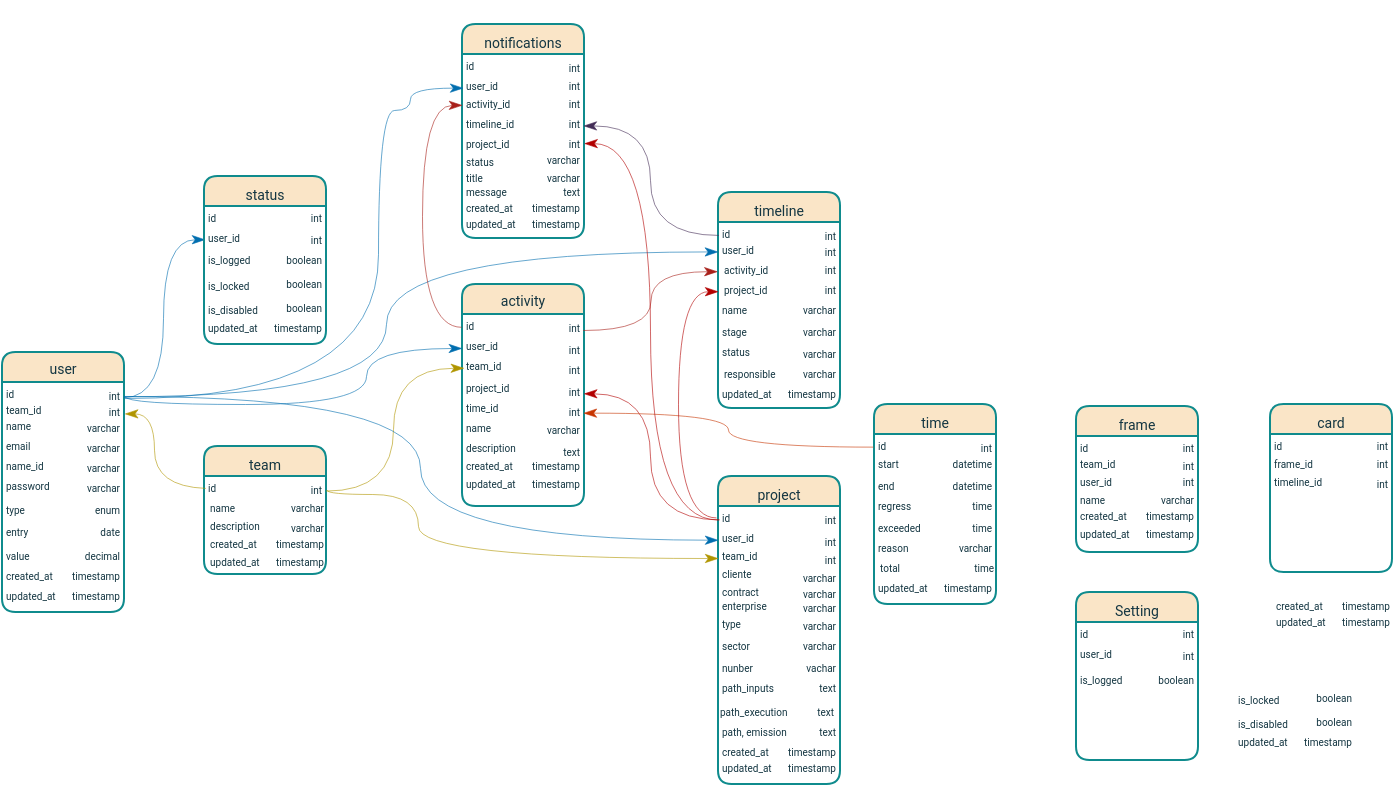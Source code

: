 <mxfile version="28.2.7">
  <diagram id="Hh7Ep2pDmKtZjgJP1L1P" name="Página-1">
    <mxGraphModel dx="809" dy="1247" grid="0" gridSize="2" guides="1" tooltips="1" connect="1" arrows="1" fold="1" page="1" pageScale="1" pageWidth="1169" pageHeight="827" background="none" math="0" shadow="0">
      <root>
        <mxCell id="0" />
        <mxCell id="1" parent="0" />
        <mxCell id="j1D5rnK84vjhWIw8Qy1M-3" value="&lt;p&gt;&lt;font style=&quot;font-size: 7px;&quot; face=&quot;Roboto&quot;&gt;&lt;span style=&quot;font-weight: 400;&quot;&gt;user&lt;/span&gt;&lt;/font&gt;&lt;/p&gt;" style="swimlane;whiteSpace=wrap;html=1;hachureGap=4;fontFamily=Architects Daughter;fontSource=https%3A%2F%2Ffonts.googleapis.com%2Fcss%3Ffamily%3DArchitects%2BDaughter;startSize=15;strokeWidth=1;swimlaneLine=1;glass=0;rounded=1;shadow=0;align=center;labelBackgroundColor=none;fillColor=#FAE5C7;strokeColor=#0F8B8D;fontColor=#143642;" parent="1" vertex="1">
          <mxGeometry x="376" y="-610" width="61" height="130" as="geometry">
            <mxRectangle x="324" y="229" width="136" height="26" as="alternateBounds" />
          </mxGeometry>
        </mxCell>
        <mxCell id="j1D5rnK84vjhWIw8Qy1M-5" value="&lt;font face=&quot;Roboto&quot; style=&quot;font-size: 5px;&quot;&gt;id&lt;/font&gt;" style="text;html=1;align=left;verticalAlign=middle;resizable=0;points=[];autosize=1;strokeColor=none;fillColor=none;fontFamily=Architects Daughter;fontSource=https%3A%2F%2Ffonts.googleapis.com%2Fcss%3Ffamily%3DArchitects%2BDaughter;labelBackgroundColor=none;fontColor=#143642;rounded=1;" parent="j1D5rnK84vjhWIw8Qy1M-3" vertex="1">
          <mxGeometry y="5" width="20" height="30" as="geometry" />
        </mxCell>
        <mxCell id="j1D5rnK84vjhWIw8Qy1M-27" value="&lt;font face=&quot;Roboto&quot;&gt;&lt;span style=&quot;font-size: 5px;&quot;&gt;int&lt;/span&gt;&lt;/font&gt;" style="text;html=1;align=right;verticalAlign=middle;resizable=0;points=[];autosize=1;strokeColor=none;fillColor=none;fontFamily=Architects Daughter;fontSource=https://fonts.googleapis.com/css?family=Architects+Daughter;labelBackgroundColor=none;fontColor=#143642;rounded=1;" parent="j1D5rnK84vjhWIw8Qy1M-3" vertex="1">
          <mxGeometry x="40" y="5" width="20" height="30" as="geometry" />
        </mxCell>
        <mxCell id="AhNoq3ApsJBvbB3g_hdk-31" value="&lt;font face=&quot;Roboto&quot; style=&quot;font-size: 5px;&quot;&gt;team_id&lt;/font&gt;" style="text;html=1;align=left;verticalAlign=middle;resizable=0;points=[];autosize=1;strokeColor=none;fillColor=none;fontFamily=Architects Daughter;fontSource=https%3A%2F%2Ffonts.googleapis.com%2Fcss%3Ffamily%3DArchitects%2BDaughter;labelBackgroundColor=none;fontColor=#143642;rounded=1;" parent="j1D5rnK84vjhWIw8Qy1M-3" vertex="1">
          <mxGeometry x="-0.5" y="14" width="36" height="28" as="geometry" />
        </mxCell>
        <mxCell id="AhNoq3ApsJBvbB3g_hdk-32" value="&lt;font face=&quot;Roboto&quot;&gt;&lt;span style=&quot;font-size: 5px;&quot;&gt;int&lt;/span&gt;&lt;/font&gt;" style="text;html=1;align=right;verticalAlign=middle;resizable=0;points=[];autosize=1;strokeColor=none;fillColor=none;fontFamily=Architects Daughter;fontSource=https://fonts.googleapis.com/css?family=Architects+Daughter;labelBackgroundColor=none;fontColor=#143642;rounded=1;" parent="j1D5rnK84vjhWIw8Qy1M-3" vertex="1">
          <mxGeometry x="39.5" y="13" width="20" height="30" as="geometry" />
        </mxCell>
        <mxCell id="j1D5rnK84vjhWIw8Qy1M-15" value="&lt;font face=&quot;Roboto&quot; style=&quot;font-size: 5px;&quot;&gt;name_id&lt;/font&gt;" style="text;html=1;align=left;verticalAlign=middle;resizable=0;points=[];autosize=1;strokeColor=none;fillColor=none;fontFamily=Architects Daughter;fontSource=https%3A%2F%2Ffonts.googleapis.com%2Fcss%3Ffamily%3DArchitects%2BDaughter;labelBackgroundColor=none;fontColor=#143642;rounded=1;" parent="j1D5rnK84vjhWIw8Qy1M-3" vertex="1">
          <mxGeometry y="41" width="40" height="30" as="geometry" />
        </mxCell>
        <mxCell id="j1D5rnK84vjhWIw8Qy1M-16" value="&lt;font face=&quot;Roboto&quot;&gt;&lt;span style=&quot;font-size: 5px;&quot;&gt;varchar&lt;/span&gt;&lt;/font&gt;" style="text;html=1;align=right;verticalAlign=middle;resizable=0;points=[];autosize=1;strokeColor=none;fillColor=none;fontFamily=Architects Daughter;fontSource=https://fonts.googleapis.com/css?family=Architects+Daughter;labelBackgroundColor=none;fontColor=#143642;rounded=1;" parent="j1D5rnK84vjhWIw8Qy1M-3" vertex="1">
          <mxGeometry x="20" y="41" width="40" height="30" as="geometry" />
        </mxCell>
        <mxCell id="j1D5rnK84vjhWIw8Qy1M-17" value="&lt;font face=&quot;Roboto&quot; style=&quot;font-size: 5px;&quot;&gt;password&lt;/font&gt;" style="text;html=1;align=left;verticalAlign=middle;resizable=0;points=[];autosize=1;strokeColor=none;fillColor=none;fontFamily=Architects Daughter;fontSource=https%3A%2F%2Ffonts.googleapis.com%2Fcss%3Ffamily%3DArchitects%2BDaughter;labelBackgroundColor=none;fontColor=#143642;rounded=1;" parent="j1D5rnK84vjhWIw8Qy1M-3" vertex="1">
          <mxGeometry y="53" width="40" height="26" as="geometry" />
        </mxCell>
        <mxCell id="j1D5rnK84vjhWIw8Qy1M-18" value="&lt;font face=&quot;Roboto&quot;&gt;&lt;span style=&quot;font-size: 5px;&quot;&gt;varchar&lt;/span&gt;&lt;/font&gt;" style="text;html=1;align=right;verticalAlign=middle;resizable=0;points=[];autosize=1;strokeColor=none;fillColor=none;fontFamily=Architects Daughter;fontSource=https://fonts.googleapis.com/css?family=Architects+Daughter;labelBackgroundColor=none;fontColor=#143642;rounded=1;" parent="j1D5rnK84vjhWIw8Qy1M-3" vertex="1">
          <mxGeometry x="20" y="51" width="40" height="30" as="geometry" />
        </mxCell>
        <mxCell id="j1D5rnK84vjhWIw8Qy1M-21" value="&lt;font face=&quot;Roboto&quot;&gt;&lt;span style=&quot;font-size: 5px;&quot;&gt;entry&lt;/span&gt;&lt;/font&gt;" style="text;html=1;align=left;verticalAlign=middle;resizable=0;points=[];autosize=1;strokeColor=none;fillColor=none;fontFamily=Architects Daughter;fontSource=https%3A%2F%2Ffonts.googleapis.com%2Fcss%3Ffamily%3DArchitects%2BDaughter;labelBackgroundColor=none;fontColor=#143642;rounded=1;" parent="j1D5rnK84vjhWIw8Qy1M-3" vertex="1">
          <mxGeometry y="74" width="29" height="27" as="geometry" />
        </mxCell>
        <mxCell id="j1D5rnK84vjhWIw8Qy1M-22" value="&lt;font face=&quot;Roboto&quot;&gt;&lt;span style=&quot;font-size: 5px;&quot;&gt;date&lt;/span&gt;&lt;/font&gt;" style="text;html=1;align=right;verticalAlign=middle;resizable=0;points=[];autosize=1;strokeColor=none;fillColor=none;fontFamily=Architects Daughter;fontSource=https://fonts.googleapis.com/css?family=Architects+Daughter;labelBackgroundColor=none;fontColor=#143642;rounded=1;" parent="j1D5rnK84vjhWIw8Qy1M-3" vertex="1">
          <mxGeometry x="30" y="73" width="30" height="30" as="geometry" />
        </mxCell>
        <mxCell id="j1D5rnK84vjhWIw8Qy1M-28" value="&lt;font face=&quot;Roboto&quot;&gt;&lt;span style=&quot;font-size: 5px;&quot;&gt;created_at&lt;/span&gt;&lt;/font&gt;" style="text;html=1;align=left;verticalAlign=middle;resizable=0;points=[];autosize=1;strokeColor=none;fillColor=none;fontFamily=Architects Daughter;fontSource=https%3A%2F%2Ffonts.googleapis.com%2Fcss%3Ffamily%3DArchitects%2BDaughter;labelBackgroundColor=none;fontColor=#143642;rounded=1;" parent="j1D5rnK84vjhWIw8Qy1M-3" vertex="1">
          <mxGeometry y="96" width="41" height="27" as="geometry" />
        </mxCell>
        <mxCell id="j1D5rnK84vjhWIw8Qy1M-29" value="&lt;font face=&quot;Roboto&quot;&gt;&lt;span style=&quot;font-size: 5px;&quot;&gt;timestamp&lt;/span&gt;&lt;/font&gt;" style="text;html=1;align=right;verticalAlign=middle;resizable=0;points=[];autosize=1;strokeColor=none;fillColor=none;fontFamily=Architects Daughter;fontSource=https://fonts.googleapis.com/css?family=Architects+Daughter;labelBackgroundColor=none;fontColor=#143642;rounded=1;" parent="j1D5rnK84vjhWIw8Qy1M-3" vertex="1">
          <mxGeometry x="18" y="96" width="42" height="27" as="geometry" />
        </mxCell>
        <mxCell id="j1D5rnK84vjhWIw8Qy1M-30" value="&lt;font face=&quot;Roboto&quot;&gt;&lt;span style=&quot;font-size: 5px;&quot;&gt;updated_at&lt;/span&gt;&lt;/font&gt;" style="text;html=1;align=left;verticalAlign=middle;resizable=0;points=[];autosize=1;strokeColor=none;fillColor=none;fontFamily=Architects Daughter;fontSource=https%3A%2F%2Ffonts.googleapis.com%2Fcss%3Ffamily%3DArchitects%2BDaughter;labelBackgroundColor=none;fontColor=#143642;rounded=1;" parent="j1D5rnK84vjhWIw8Qy1M-3" vertex="1">
          <mxGeometry y="106" width="43" height="27" as="geometry" />
        </mxCell>
        <mxCell id="j1D5rnK84vjhWIw8Qy1M-31" value="&lt;font face=&quot;Roboto&quot;&gt;&lt;span style=&quot;font-size: 5px;&quot;&gt;timestamp&lt;/span&gt;&lt;/font&gt;" style="text;html=1;align=right;verticalAlign=middle;resizable=0;points=[];autosize=1;strokeColor=none;fillColor=none;fontFamily=Architects Daughter;fontSource=https://fonts.googleapis.com/css?family=Architects+Daughter;labelBackgroundColor=none;fontColor=#143642;rounded=1;" parent="j1D5rnK84vjhWIw8Qy1M-3" vertex="1">
          <mxGeometry x="18" y="106" width="42" height="27" as="geometry" />
        </mxCell>
        <mxCell id="j1D5rnK84vjhWIw8Qy1M-23" value="&lt;font face=&quot;Roboto&quot;&gt;&lt;span style=&quot;font-size: 5px;&quot;&gt;value&lt;/span&gt;&lt;/font&gt;" style="text;html=1;align=left;verticalAlign=middle;resizable=0;points=[];autosize=1;strokeColor=none;fillColor=none;fontFamily=Architects Daughter;fontSource=https%3A%2F%2Ffonts.googleapis.com%2Fcss%3Ffamily%3DArchitects%2BDaughter;labelBackgroundColor=none;fontColor=#143642;rounded=1;" parent="j1D5rnK84vjhWIw8Qy1M-3" vertex="1">
          <mxGeometry y="86" width="30" height="27" as="geometry" />
        </mxCell>
        <mxCell id="j1D5rnK84vjhWIw8Qy1M-24" value="&lt;font face=&quot;Roboto&quot;&gt;&lt;span style=&quot;font-size: 5px;&quot;&gt;decimal&lt;/span&gt;&lt;/font&gt;" style="text;html=1;align=right;verticalAlign=middle;resizable=0;points=[];autosize=1;strokeColor=none;fillColor=none;fontFamily=Architects Daughter;fontSource=https://fonts.googleapis.com/css?family=Architects+Daughter;labelBackgroundColor=none;fontColor=#143642;rounded=1;" parent="j1D5rnK84vjhWIw8Qy1M-3" vertex="1">
          <mxGeometry x="20" y="85" width="40" height="30" as="geometry" />
        </mxCell>
        <mxCell id="j1D5rnK84vjhWIw8Qy1M-19" value="&lt;font face=&quot;Roboto&quot;&gt;&lt;span style=&quot;font-size: 5px;&quot;&gt;type&lt;/span&gt;&lt;/font&gt;" style="text;html=1;align=left;verticalAlign=middle;resizable=0;points=[];autosize=1;strokeColor=none;fillColor=none;fontFamily=Architects Daughter;fontSource=https%3A%2F%2Ffonts.googleapis.com%2Fcss%3Ffamily%3DArchitects%2BDaughter;labelBackgroundColor=none;fontColor=#143642;rounded=1;" parent="j1D5rnK84vjhWIw8Qy1M-3" vertex="1">
          <mxGeometry y="62" width="30" height="30" as="geometry" />
        </mxCell>
        <mxCell id="j1D5rnK84vjhWIw8Qy1M-20" value="&lt;font face=&quot;Roboto&quot;&gt;&lt;span style=&quot;font-size: 5px;&quot;&gt;enum&lt;/span&gt;&lt;/font&gt;" style="text;html=1;align=right;verticalAlign=middle;resizable=0;points=[];autosize=1;strokeColor=none;fillColor=none;fontFamily=Architects Daughter;fontSource=https://fonts.googleapis.com/css?family=Architects+Daughter;labelBackgroundColor=none;fontColor=#143642;rounded=1;" parent="j1D5rnK84vjhWIw8Qy1M-3" vertex="1">
          <mxGeometry x="30" y="62" width="30" height="30" as="geometry" />
        </mxCell>
        <mxCell id="j1D5rnK84vjhWIw8Qy1M-11" value="&lt;font face=&quot;Roboto&quot; style=&quot;font-size: 5px;&quot;&gt;email&lt;/font&gt;" style="text;html=1;align=left;verticalAlign=middle;resizable=0;points=[];autosize=1;strokeColor=none;fillColor=none;fontFamily=Architects Daughter;fontSource=https%3A%2F%2Ffonts.googleapis.com%2Fcss%3Ffamily%3DArchitects%2BDaughter;labelBackgroundColor=none;fontColor=#143642;rounded=1;" parent="j1D5rnK84vjhWIw8Qy1M-3" vertex="1">
          <mxGeometry y="31" width="30" height="30" as="geometry" />
        </mxCell>
        <mxCell id="j1D5rnK84vjhWIw8Qy1M-12" value="&lt;font face=&quot;Roboto&quot;&gt;&lt;span style=&quot;font-size: 5px;&quot;&gt;varchar&lt;/span&gt;&lt;/font&gt;" style="text;html=1;align=right;verticalAlign=middle;resizable=0;points=[];autosize=1;strokeColor=none;fillColor=none;fontFamily=Architects Daughter;fontSource=https://fonts.googleapis.com/css?family=Architects+Daughter;labelBackgroundColor=none;fontColor=#143642;rounded=1;" parent="j1D5rnK84vjhWIw8Qy1M-3" vertex="1">
          <mxGeometry x="20" y="31" width="40" height="30" as="geometry" />
        </mxCell>
        <mxCell id="j1D5rnK84vjhWIw8Qy1M-9" value="&lt;font face=&quot;Roboto&quot; style=&quot;font-size: 5px;&quot;&gt;name&lt;/font&gt;" style="text;html=1;align=left;verticalAlign=middle;resizable=0;points=[];autosize=1;strokeColor=none;fillColor=none;fontFamily=Architects Daughter;fontSource=https%3A%2F%2Ffonts.googleapis.com%2Fcss%3Ffamily%3DArchitects%2BDaughter;labelBackgroundColor=none;fontColor=#143642;rounded=1;" parent="j1D5rnK84vjhWIw8Qy1M-3" vertex="1">
          <mxGeometry y="21" width="30" height="30" as="geometry" />
        </mxCell>
        <mxCell id="j1D5rnK84vjhWIw8Qy1M-10" value="&lt;font face=&quot;Roboto&quot;&gt;&lt;span style=&quot;font-size: 5px;&quot;&gt;varchar&lt;/span&gt;&lt;/font&gt;" style="text;html=1;align=right;verticalAlign=middle;resizable=0;points=[];autosize=1;strokeColor=none;fillColor=none;fontFamily=Architects Daughter;fontSource=https://fonts.googleapis.com/css?family=Architects+Daughter;labelBackgroundColor=none;fontColor=#143642;rounded=1;" parent="j1D5rnK84vjhWIw8Qy1M-3" vertex="1">
          <mxGeometry x="20" y="21" width="40" height="30" as="geometry" />
        </mxCell>
        <mxCell id="j1D5rnK84vjhWIw8Qy1M-32" value="&lt;p&gt;&lt;font face=&quot;Roboto&quot;&gt;&lt;span style=&quot;font-size: 7px; font-weight: 400;&quot;&gt;team&lt;/span&gt;&lt;/font&gt;&lt;/p&gt;" style="swimlane;whiteSpace=wrap;html=1;hachureGap=4;fontFamily=Architects Daughter;fontSource=https%3A%2F%2Ffonts.googleapis.com%2Fcss%3Ffamily%3DArchitects%2BDaughter;startSize=15;strokeWidth=1;swimlaneLine=1;glass=0;rounded=1;shadow=0;align=center;labelBackgroundColor=none;fillColor=#FAE5C7;strokeColor=#0F8B8D;fontColor=#143642;" parent="1" vertex="1">
          <mxGeometry x="477" y="-563" width="61" height="64" as="geometry">
            <mxRectangle x="324" y="229" width="136" height="26" as="alternateBounds" />
          </mxGeometry>
        </mxCell>
        <mxCell id="j1D5rnK84vjhWIw8Qy1M-33" value="&lt;font face=&quot;Roboto&quot; style=&quot;font-size: 5px;&quot;&gt;id&lt;/font&gt;" style="text;html=1;align=left;verticalAlign=middle;resizable=0;points=[];autosize=1;strokeColor=none;fillColor=none;fontFamily=Architects Daughter;fontSource=https%3A%2F%2Ffonts.googleapis.com%2Fcss%3Ffamily%3DArchitects%2BDaughter;labelBackgroundColor=none;fontColor=#143642;rounded=1;" parent="j1D5rnK84vjhWIw8Qy1M-32" vertex="1">
          <mxGeometry y="5" width="20" height="30" as="geometry" />
        </mxCell>
        <mxCell id="j1D5rnK84vjhWIw8Qy1M-36" value="&lt;font face=&quot;Roboto&quot;&gt;&lt;span style=&quot;font-size: 5px;&quot;&gt;name&lt;/span&gt;&lt;/font&gt;" style="text;html=1;align=left;verticalAlign=middle;resizable=0;points=[];autosize=1;strokeColor=none;fillColor=none;fontFamily=Architects Daughter;fontSource=https%3A%2F%2Ffonts.googleapis.com%2Fcss%3Ffamily%3DArchitects%2BDaughter;labelBackgroundColor=none;fontColor=#143642;rounded=1;" parent="j1D5rnK84vjhWIw8Qy1M-32" vertex="1">
          <mxGeometry x="0.5" y="15" width="31" height="27" as="geometry" />
        </mxCell>
        <mxCell id="j1D5rnK84vjhWIw8Qy1M-37" value="&lt;font face=&quot;Roboto&quot;&gt;&lt;span style=&quot;font-size: 5px;&quot;&gt;varchar&lt;/span&gt;&lt;/font&gt;" style="text;html=1;align=right;verticalAlign=middle;resizable=0;points=[];autosize=1;strokeColor=none;fillColor=none;fontFamily=Architects Daughter;fontSource=https://fonts.googleapis.com/css?family=Architects+Daughter;labelBackgroundColor=none;fontColor=#143642;rounded=1;" parent="j1D5rnK84vjhWIw8Qy1M-32" vertex="1">
          <mxGeometry x="20.5" y="14" width="40" height="30" as="geometry" />
        </mxCell>
        <mxCell id="j1D5rnK84vjhWIw8Qy1M-38" value="&lt;font face=&quot;Roboto&quot; style=&quot;font-size: 5px;&quot;&gt;description&lt;/font&gt;" style="text;html=1;align=left;verticalAlign=middle;resizable=0;points=[];autosize=1;strokeColor=none;fillColor=none;fontFamily=Architects Daughter;fontSource=https%3A%2F%2Ffonts.googleapis.com%2Fcss%3Ffamily%3DArchitects%2BDaughter;labelBackgroundColor=none;fontColor=#143642;rounded=1;" parent="j1D5rnK84vjhWIw8Qy1M-32" vertex="1">
          <mxGeometry x="0.5" y="26" width="43" height="26" as="geometry" />
        </mxCell>
        <mxCell id="j1D5rnK84vjhWIw8Qy1M-39" value="&lt;font face=&quot;Roboto&quot;&gt;&lt;span style=&quot;font-size: 5px;&quot;&gt;varchar&lt;/span&gt;&lt;/font&gt;" style="text;html=1;align=right;verticalAlign=middle;resizable=0;points=[];autosize=1;strokeColor=none;fillColor=none;fontFamily=Architects Daughter;fontSource=https://fonts.googleapis.com/css?family=Architects+Daughter;labelBackgroundColor=none;fontColor=#143642;rounded=1;" parent="j1D5rnK84vjhWIw8Qy1M-32" vertex="1">
          <mxGeometry x="20.5" y="24" width="40" height="30" as="geometry" />
        </mxCell>
        <mxCell id="j1D5rnK84vjhWIw8Qy1M-50" value="&lt;font face=&quot;Roboto&quot;&gt;&lt;span style=&quot;font-size: 5px;&quot;&gt;int&lt;/span&gt;&lt;/font&gt;" style="text;html=1;align=right;verticalAlign=middle;resizable=0;points=[];autosize=1;strokeColor=none;fillColor=none;fontFamily=Architects Daughter;fontSource=https://fonts.googleapis.com/css?family=Architects+Daughter;labelBackgroundColor=none;fontColor=#143642;rounded=1;" parent="j1D5rnK84vjhWIw8Qy1M-32" vertex="1">
          <mxGeometry x="40" y="5" width="20" height="30" as="geometry" />
        </mxCell>
        <mxCell id="j1D5rnK84vjhWIw8Qy1M-51" value="&lt;font face=&quot;Roboto&quot;&gt;&lt;span style=&quot;font-size: 5px;&quot;&gt;created_at&lt;/span&gt;&lt;/font&gt;" style="text;html=1;align=left;verticalAlign=middle;resizable=0;points=[];autosize=1;strokeColor=none;fillColor=none;fontFamily=Architects Daughter;fontSource=https%3A%2F%2Ffonts.googleapis.com%2Fcss%3Ffamily%3DArchitects%2BDaughter;labelBackgroundColor=none;fontColor=#143642;rounded=1;" parent="j1D5rnK84vjhWIw8Qy1M-32" vertex="1">
          <mxGeometry x="0.5" y="33" width="41" height="27" as="geometry" />
        </mxCell>
        <mxCell id="j1D5rnK84vjhWIw8Qy1M-52" value="&lt;font face=&quot;Roboto&quot;&gt;&lt;span style=&quot;font-size: 5px;&quot;&gt;timestamp&lt;/span&gt;&lt;/font&gt;" style="text;html=1;align=right;verticalAlign=middle;resizable=0;points=[];autosize=1;strokeColor=none;fillColor=none;fontFamily=Architects Daughter;fontSource=https://fonts.googleapis.com/css?family=Architects+Daughter;labelBackgroundColor=none;fontColor=#143642;rounded=1;" parent="j1D5rnK84vjhWIw8Qy1M-32" vertex="1">
          <mxGeometry x="18.5" y="33" width="42" height="27" as="geometry" />
        </mxCell>
        <mxCell id="j1D5rnK84vjhWIw8Qy1M-53" value="&lt;font face=&quot;Roboto&quot;&gt;&lt;span style=&quot;font-size: 5px;&quot;&gt;updated_at&lt;/span&gt;&lt;/font&gt;" style="text;html=1;align=left;verticalAlign=middle;resizable=0;points=[];autosize=1;strokeColor=none;fillColor=none;fontFamily=Architects Daughter;fontSource=https%3A%2F%2Ffonts.googleapis.com%2Fcss%3Ffamily%3DArchitects%2BDaughter;labelBackgroundColor=none;fontColor=#143642;rounded=1;" parent="j1D5rnK84vjhWIw8Qy1M-32" vertex="1">
          <mxGeometry x="0.5" y="42" width="43" height="27" as="geometry" />
        </mxCell>
        <mxCell id="j1D5rnK84vjhWIw8Qy1M-54" value="&lt;font face=&quot;Roboto&quot;&gt;&lt;span style=&quot;font-size: 5px;&quot;&gt;timestamp&lt;/span&gt;&lt;/font&gt;" style="text;html=1;align=right;verticalAlign=middle;resizable=0;points=[];autosize=1;strokeColor=none;fillColor=none;fontFamily=Architects Daughter;fontSource=https://fonts.googleapis.com/css?family=Architects+Daughter;labelBackgroundColor=none;fontColor=#143642;rounded=1;" parent="j1D5rnK84vjhWIw8Qy1M-32" vertex="1">
          <mxGeometry x="18.5" y="42" width="42" height="27" as="geometry" />
        </mxCell>
        <mxCell id="j1D5rnK84vjhWIw8Qy1M-60" value="&lt;p&gt;&lt;font style=&quot;font-size: 7px;&quot; face=&quot;Roboto&quot;&gt;&lt;span style=&quot;font-weight: 400;&quot;&gt;activity&lt;/span&gt;&lt;/font&gt;&lt;/p&gt;" style="swimlane;whiteSpace=wrap;html=1;hachureGap=4;fontFamily=Architects Daughter;fontSource=https%3A%2F%2Ffonts.googleapis.com%2Fcss%3Ffamily%3DArchitects%2BDaughter;startSize=15;strokeWidth=1;swimlaneLine=1;glass=0;rounded=1;shadow=0;align=center;labelBackgroundColor=none;fillColor=#FAE5C7;strokeColor=#0F8B8D;fontColor=#143642;" parent="1" vertex="1">
          <mxGeometry x="606" y="-644" width="61" height="111" as="geometry">
            <mxRectangle x="324" y="229" width="136" height="26" as="alternateBounds" />
          </mxGeometry>
        </mxCell>
        <mxCell id="j1D5rnK84vjhWIw8Qy1M-61" value="&lt;font face=&quot;Roboto&quot; style=&quot;font-size: 5px;&quot;&gt;id&lt;/font&gt;" style="text;html=1;align=left;verticalAlign=middle;resizable=0;points=[];autosize=1;strokeColor=none;fillColor=none;fontFamily=Architects Daughter;fontSource=https%3A%2F%2Ffonts.googleapis.com%2Fcss%3Ffamily%3DArchitects%2BDaughter;labelBackgroundColor=none;fontColor=#143642;rounded=1;" parent="j1D5rnK84vjhWIw8Qy1M-60" vertex="1">
          <mxGeometry y="5" width="20" height="30" as="geometry" />
        </mxCell>
        <mxCell id="j1D5rnK84vjhWIw8Qy1M-62" value="&lt;font face=&quot;Roboto&quot; style=&quot;font-size: 5px;&quot;&gt;user_id&lt;/font&gt;" style="text;html=1;align=left;verticalAlign=middle;resizable=0;points=[];autosize=1;strokeColor=none;fillColor=none;fontFamily=Architects Daughter;fontSource=https%3A%2F%2Ffonts.googleapis.com%2Fcss%3Ffamily%3DArchitects%2BDaughter;labelBackgroundColor=none;fontColor=#143642;rounded=1;" parent="j1D5rnK84vjhWIw8Qy1M-60" vertex="1">
          <mxGeometry y="17" width="34" height="26" as="geometry" />
        </mxCell>
        <mxCell id="j1D5rnK84vjhWIw8Qy1M-63" value="&lt;font face=&quot;Roboto&quot;&gt;&lt;span style=&quot;font-size: 5px;&quot;&gt;int&lt;/span&gt;&lt;/font&gt;" style="text;html=1;align=right;verticalAlign=middle;resizable=0;points=[];autosize=1;strokeColor=none;fillColor=none;fontFamily=Architects Daughter;fontSource=https://fonts.googleapis.com/css?family=Architects+Daughter;labelBackgroundColor=none;fontColor=#143642;rounded=1;" parent="j1D5rnK84vjhWIw8Qy1M-60" vertex="1">
          <mxGeometry x="36" y="17" width="24" height="27" as="geometry" />
        </mxCell>
        <mxCell id="j1D5rnK84vjhWIw8Qy1M-64" value="&lt;font face=&quot;Roboto&quot; style=&quot;font-size: 5px;&quot;&gt;team_id&lt;/font&gt;" style="text;html=1;align=left;verticalAlign=middle;resizable=0;points=[];autosize=1;strokeColor=none;fillColor=none;fontFamily=Architects Daughter;fontSource=https%3A%2F%2Ffonts.googleapis.com%2Fcss%3Ffamily%3DArchitects%2BDaughter;labelBackgroundColor=none;fontColor=#143642;rounded=1;" parent="j1D5rnK84vjhWIw8Qy1M-60" vertex="1">
          <mxGeometry y="27" width="36" height="26" as="geometry" />
        </mxCell>
        <mxCell id="j1D5rnK84vjhWIw8Qy1M-65" value="&lt;font face=&quot;Roboto&quot;&gt;&lt;span style=&quot;font-size: 5px;&quot;&gt;int&lt;/span&gt;&lt;/font&gt;" style="text;html=1;align=right;verticalAlign=middle;resizable=0;points=[];autosize=1;strokeColor=none;fillColor=none;fontFamily=Architects Daughter;fontSource=https://fonts.googleapis.com/css?family=Architects+Daughter;labelBackgroundColor=none;fontColor=#143642;rounded=1;" parent="j1D5rnK84vjhWIw8Qy1M-60" vertex="1">
          <mxGeometry x="36" y="27" width="24" height="27" as="geometry" />
        </mxCell>
        <mxCell id="j1D5rnK84vjhWIw8Qy1M-78" value="&lt;font face=&quot;Roboto&quot;&gt;&lt;span style=&quot;font-size: 5px;&quot;&gt;int&lt;/span&gt;&lt;/font&gt;" style="text;html=1;align=right;verticalAlign=middle;resizable=0;points=[];autosize=1;strokeColor=none;fillColor=none;fontFamily=Architects Daughter;fontSource=https://fonts.googleapis.com/css?family=Architects+Daughter;labelBackgroundColor=none;fontColor=#143642;rounded=1;" parent="j1D5rnK84vjhWIw8Qy1M-60" vertex="1">
          <mxGeometry x="40" y="5" width="20" height="30" as="geometry" />
        </mxCell>
        <mxCell id="j1D5rnK84vjhWIw8Qy1M-126" value="&lt;font face=&quot;Roboto&quot; style=&quot;font-size: 5px;&quot;&gt;project_id&lt;/font&gt;" style="text;html=1;align=left;verticalAlign=middle;resizable=0;points=[];autosize=1;strokeColor=none;fillColor=none;fontFamily=Architects Daughter;fontSource=https%3A%2F%2Ffonts.googleapis.com%2Fcss%3Ffamily%3DArchitects%2BDaughter;labelBackgroundColor=none;fontColor=#143642;rounded=1;" parent="j1D5rnK84vjhWIw8Qy1M-60" vertex="1">
          <mxGeometry y="38" width="40" height="26" as="geometry" />
        </mxCell>
        <mxCell id="j1D5rnK84vjhWIw8Qy1M-127" value="&lt;font face=&quot;Roboto&quot;&gt;&lt;span style=&quot;font-size: 5px;&quot;&gt;int&lt;/span&gt;&lt;/font&gt;" style="text;html=1;align=right;verticalAlign=middle;resizable=0;points=[];autosize=1;strokeColor=none;fillColor=none;fontFamily=Architects Daughter;fontSource=https://fonts.googleapis.com/css?family=Architects+Daughter;labelBackgroundColor=none;fontColor=#143642;rounded=1;" parent="j1D5rnK84vjhWIw8Qy1M-60" vertex="1">
          <mxGeometry x="36" y="38" width="24" height="27" as="geometry" />
        </mxCell>
        <mxCell id="AhNoq3ApsJBvbB3g_hdk-33" value="&lt;font face=&quot;Roboto&quot; style=&quot;font-size: 5px;&quot;&gt;time_id&lt;/font&gt;" style="text;html=1;align=left;verticalAlign=middle;resizable=0;points=[];autosize=1;strokeColor=none;fillColor=none;fontFamily=Architects Daughter;fontSource=https%3A%2F%2Ffonts.googleapis.com%2Fcss%3Ffamily%3DArchitects%2BDaughter;labelBackgroundColor=none;fontColor=#143642;rounded=1;" parent="j1D5rnK84vjhWIw8Qy1M-60" vertex="1">
          <mxGeometry y="47" width="34" height="28" as="geometry" />
        </mxCell>
        <mxCell id="AhNoq3ApsJBvbB3g_hdk-34" value="&lt;font face=&quot;Roboto&quot;&gt;&lt;span style=&quot;font-size: 5px;&quot;&gt;int&lt;/span&gt;&lt;/font&gt;" style="text;html=1;align=right;verticalAlign=middle;resizable=0;points=[];autosize=1;strokeColor=none;fillColor=none;fontFamily=Architects Daughter;fontSource=https://fonts.googleapis.com/css?family=Architects+Daughter;labelBackgroundColor=none;fontColor=#143642;rounded=1;" parent="j1D5rnK84vjhWIw8Qy1M-60" vertex="1">
          <mxGeometry x="36" y="48" width="24" height="27" as="geometry" />
        </mxCell>
        <mxCell id="j1D5rnK84vjhWIw8Qy1M-67" value="&lt;font face=&quot;Roboto&quot;&gt;&lt;span style=&quot;font-size: 5px;&quot;&gt;varchar&lt;/span&gt;&lt;/font&gt;" style="text;html=1;align=right;verticalAlign=middle;resizable=0;points=[];autosize=1;strokeColor=none;fillColor=none;fontFamily=Architects Daughter;fontSource=https://fonts.googleapis.com/css?family=Architects+Daughter;labelBackgroundColor=none;fontColor=#143642;rounded=1;" parent="j1D5rnK84vjhWIw8Qy1M-60" vertex="1">
          <mxGeometry x="20" y="56" width="40" height="30" as="geometry" />
        </mxCell>
        <mxCell id="j1D5rnK84vjhWIw8Qy1M-66" value="&lt;font face=&quot;Roboto&quot; style=&quot;font-size: 5px;&quot;&gt;name&lt;/font&gt;" style="text;html=1;align=left;verticalAlign=middle;resizable=0;points=[];autosize=1;strokeColor=none;fillColor=none;fontFamily=Architects Daughter;fontSource=https%3A%2F%2Ffonts.googleapis.com%2Fcss%3Ffamily%3DArchitects%2BDaughter;labelBackgroundColor=none;fontColor=#143642;rounded=1;" parent="j1D5rnK84vjhWIw8Qy1M-60" vertex="1">
          <mxGeometry y="58" width="31" height="26" as="geometry" />
        </mxCell>
        <mxCell id="j1D5rnK84vjhWIw8Qy1M-68" value="&lt;font face=&quot;Roboto&quot; style=&quot;font-size: 5px;&quot;&gt;description&lt;/font&gt;" style="text;html=1;align=left;verticalAlign=middle;resizable=0;points=[];autosize=1;strokeColor=none;fillColor=none;fontFamily=Architects Daughter;fontSource=https%3A%2F%2Ffonts.googleapis.com%2Fcss%3Ffamily%3DArchitects%2BDaughter;labelBackgroundColor=none;fontColor=#143642;rounded=1;" parent="j1D5rnK84vjhWIw8Qy1M-60" vertex="1">
          <mxGeometry y="68" width="43" height="26" as="geometry" />
        </mxCell>
        <mxCell id="j1D5rnK84vjhWIw8Qy1M-69" value="&lt;font face=&quot;Roboto&quot;&gt;&lt;span style=&quot;font-size: 5px;&quot;&gt;text&lt;/span&gt;&lt;/font&gt;" style="text;html=1;align=right;verticalAlign=middle;resizable=0;points=[];autosize=1;strokeColor=none;fillColor=none;fontFamily=Architects Daughter;fontSource=https://fonts.googleapis.com/css?family=Architects+Daughter;labelBackgroundColor=none;fontColor=#143642;rounded=1;" parent="j1D5rnK84vjhWIw8Qy1M-60" vertex="1">
          <mxGeometry x="34" y="68" width="26" height="27" as="geometry" />
        </mxCell>
        <mxCell id="j1D5rnK84vjhWIw8Qy1M-79" value="&lt;font face=&quot;Roboto&quot;&gt;&lt;span style=&quot;font-size: 5px;&quot;&gt;created_at&lt;/span&gt;&lt;/font&gt;" style="text;html=1;align=left;verticalAlign=middle;resizable=0;points=[];autosize=1;strokeColor=none;fillColor=none;fontFamily=Architects Daughter;fontSource=https%3A%2F%2Ffonts.googleapis.com%2Fcss%3Ffamily%3DArchitects%2BDaughter;labelBackgroundColor=none;fontColor=#143642;rounded=1;" parent="j1D5rnK84vjhWIw8Qy1M-60" vertex="1">
          <mxGeometry y="75" width="41" height="27" as="geometry" />
        </mxCell>
        <mxCell id="j1D5rnK84vjhWIw8Qy1M-80" value="&lt;font face=&quot;Roboto&quot;&gt;&lt;span style=&quot;font-size: 5px;&quot;&gt;timestamp&lt;/span&gt;&lt;/font&gt;" style="text;html=1;align=right;verticalAlign=middle;resizable=0;points=[];autosize=1;strokeColor=none;fillColor=none;fontFamily=Architects Daughter;fontSource=https://fonts.googleapis.com/css?family=Architects+Daughter;labelBackgroundColor=none;fontColor=#143642;rounded=1;" parent="j1D5rnK84vjhWIw8Qy1M-60" vertex="1">
          <mxGeometry x="18" y="75" width="42" height="27" as="geometry" />
        </mxCell>
        <mxCell id="j1D5rnK84vjhWIw8Qy1M-81" value="&lt;font face=&quot;Roboto&quot;&gt;&lt;span style=&quot;font-size: 5px;&quot;&gt;updated_at&lt;/span&gt;&lt;/font&gt;" style="text;html=1;align=left;verticalAlign=middle;resizable=0;points=[];autosize=1;strokeColor=none;fillColor=none;fontFamily=Architects Daughter;fontSource=https%3A%2F%2Ffonts.googleapis.com%2Fcss%3Ffamily%3DArchitects%2BDaughter;labelBackgroundColor=none;fontColor=#143642;rounded=1;" parent="j1D5rnK84vjhWIw8Qy1M-60" vertex="1">
          <mxGeometry y="84" width="43" height="27" as="geometry" />
        </mxCell>
        <mxCell id="j1D5rnK84vjhWIw8Qy1M-82" value="&lt;font face=&quot;Roboto&quot;&gt;&lt;span style=&quot;font-size: 5px;&quot;&gt;timestamp&lt;/span&gt;&lt;/font&gt;" style="text;html=1;align=right;verticalAlign=middle;resizable=0;points=[];autosize=1;strokeColor=none;fillColor=none;fontFamily=Architects Daughter;fontSource=https://fonts.googleapis.com/css?family=Architects+Daughter;labelBackgroundColor=none;fontColor=#143642;rounded=1;" parent="j1D5rnK84vjhWIw8Qy1M-60" vertex="1">
          <mxGeometry x="18" y="84" width="42" height="27" as="geometry" />
        </mxCell>
        <mxCell id="j1D5rnK84vjhWIw8Qy1M-83" style="edgeStyle=orthogonalEdgeStyle;rounded=1;hachureGap=4;orthogonalLoop=1;jettySize=auto;html=1;fontFamily=Architects Daughter;fontSource=https%3A%2F%2Ffonts.googleapis.com%2Fcss%3Ffamily%3DArchitects%2BDaughter;curved=1;endArrow=classicThin;endFill=1;strokeWidth=0.3;entryX=-0.004;entryY=0.192;entryDx=0;entryDy=0;entryPerimeter=0;exitX=1.05;exitY=0.56;exitDx=0;exitDy=0;exitPerimeter=0;labelBackgroundColor=none;fontColor=default;strokeColor=light-dark(#006EAF,#050FFF);" parent="1" source="j1D5rnK84vjhWIw8Qy1M-27" target="j1D5rnK84vjhWIw8Qy1M-64" edge="1">
          <mxGeometry relative="1" as="geometry">
            <mxPoint x="536" y="-418" as="sourcePoint" />
            <mxPoint x="602" y="-438" as="targetPoint" />
            <Array as="points">
              <mxPoint x="558" y="-584" />
              <mxPoint x="558" y="-612" />
            </Array>
          </mxGeometry>
        </mxCell>
        <mxCell id="j1D5rnK84vjhWIw8Qy1M-84" style="edgeStyle=orthogonalEdgeStyle;rounded=1;hachureGap=4;orthogonalLoop=1;jettySize=auto;html=1;fontFamily=Architects Daughter;fontSource=https%3A%2F%2Ffonts.googleapis.com%2Fcss%3Ffamily%3DArchitects%2BDaughter;curved=1;endArrow=classicThin;endFill=1;strokeWidth=0.3;entryX=0.024;entryY=0.572;entryDx=0;entryDy=0;entryPerimeter=0;exitX=1.04;exitY=0.577;exitDx=0;exitDy=0;exitPerimeter=0;labelBackgroundColor=none;fontColor=default;strokeColor=light-dark(#B09500,#FFD700);" parent="1" source="j1D5rnK84vjhWIw8Qy1M-50" target="j1D5rnK84vjhWIw8Qy1M-64" edge="1">
          <mxGeometry relative="1" as="geometry">
            <mxPoint x="605" y="-426" as="sourcePoint" />
            <mxPoint x="732" y="-434" as="targetPoint" />
          </mxGeometry>
        </mxCell>
        <mxCell id="j1D5rnK84vjhWIw8Qy1M-85" style="edgeStyle=orthogonalEdgeStyle;rounded=1;hachureGap=4;orthogonalLoop=1;jettySize=auto;html=1;fontFamily=Architects Daughter;fontSource=https%3A%2F%2Ffonts.googleapis.com%2Fcss%3Ffamily%3DArchitects%2BDaughter;curved=1;endArrow=classicThin;endFill=1;strokeWidth=0.3;exitX=0.033;exitY=0.532;exitDx=0;exitDy=0;exitPerimeter=0;entryX=1.082;entryY=0.59;entryDx=0;entryDy=0;entryPerimeter=0;labelBackgroundColor=none;fontColor=default;strokeColor=light-dark(#B09500,#FFD700);" parent="1" source="j1D5rnK84vjhWIw8Qy1M-33" target="AhNoq3ApsJBvbB3g_hdk-32" edge="1">
          <mxGeometry relative="1" as="geometry">
            <mxPoint x="494" y="-445" as="sourcePoint" />
            <mxPoint x="416" y="-480" as="targetPoint" />
            <Array as="points">
              <mxPoint x="452" y="-543" />
              <mxPoint x="452" y="-579" />
            </Array>
          </mxGeometry>
        </mxCell>
        <mxCell id="j1D5rnK84vjhWIw8Qy1M-93" value="&lt;p&gt;&lt;font face=&quot;Roboto&quot;&gt;&lt;span style=&quot;font-size: 7px; font-weight: 400;&quot;&gt;project&lt;/span&gt;&lt;/font&gt;&lt;/p&gt;" style="swimlane;whiteSpace=wrap;html=1;hachureGap=4;fontFamily=Architects Daughter;fontSource=https%3A%2F%2Ffonts.googleapis.com%2Fcss%3Ffamily%3DArchitects%2BDaughter;startSize=15;strokeWidth=1;swimlaneLine=1;glass=0;rounded=1;shadow=0;align=center;labelBackgroundColor=none;fillColor=#FAE5C7;strokeColor=#0F8B8D;fontColor=#143642;" parent="1" vertex="1">
          <mxGeometry x="734" y="-548" width="61" height="154" as="geometry">
            <mxRectangle x="324" y="229" width="136" height="26" as="alternateBounds" />
          </mxGeometry>
        </mxCell>
        <mxCell id="j1D5rnK84vjhWIw8Qy1M-94" value="&lt;font face=&quot;Roboto&quot; style=&quot;font-size: 5px;&quot;&gt;id&lt;/font&gt;" style="text;html=1;align=left;verticalAlign=middle;resizable=0;points=[];autosize=1;strokeColor=none;fillColor=none;fontFamily=Architects Daughter;fontSource=https%3A%2F%2Ffonts.googleapis.com%2Fcss%3Ffamily%3DArchitects%2BDaughter;labelBackgroundColor=none;fontColor=#143642;rounded=1;" parent="j1D5rnK84vjhWIw8Qy1M-93" vertex="1">
          <mxGeometry y="5" width="20" height="30" as="geometry" />
        </mxCell>
        <mxCell id="j1D5rnK84vjhWIw8Qy1M-95" value="&lt;font face=&quot;Roboto&quot; style=&quot;font-size: 5px;&quot;&gt;user_id&lt;/font&gt;" style="text;html=1;align=left;verticalAlign=middle;resizable=0;points=[];autosize=1;strokeColor=none;fillColor=none;fontFamily=Architects Daughter;fontSource=https%3A%2F%2Ffonts.googleapis.com%2Fcss%3Ffamily%3DArchitects%2BDaughter;labelBackgroundColor=none;fontColor=#143642;rounded=1;" parent="j1D5rnK84vjhWIw8Qy1M-93" vertex="1">
          <mxGeometry y="17" width="34" height="26" as="geometry" />
        </mxCell>
        <mxCell id="j1D5rnK84vjhWIw8Qy1M-96" value="&lt;font face=&quot;Roboto&quot;&gt;&lt;span style=&quot;font-size: 5px;&quot;&gt;int&lt;/span&gt;&lt;/font&gt;" style="text;html=1;align=right;verticalAlign=middle;resizable=0;points=[];autosize=1;strokeColor=none;fillColor=none;fontFamily=Architects Daughter;fontSource=https://fonts.googleapis.com/css?family=Architects+Daughter;labelBackgroundColor=none;fontColor=#143642;rounded=1;" parent="j1D5rnK84vjhWIw8Qy1M-93" vertex="1">
          <mxGeometry x="36" y="17" width="24" height="27" as="geometry" />
        </mxCell>
        <mxCell id="j1D5rnK84vjhWIw8Qy1M-111" value="&lt;font face=&quot;Roboto&quot;&gt;&lt;span style=&quot;font-size: 5px;&quot;&gt;int&lt;/span&gt;&lt;/font&gt;" style="text;html=1;align=right;verticalAlign=middle;resizable=0;points=[];autosize=1;strokeColor=none;fillColor=none;fontFamily=Architects Daughter;fontSource=https://fonts.googleapis.com/css?family=Architects+Daughter;labelBackgroundColor=none;fontColor=#143642;rounded=1;" parent="j1D5rnK84vjhWIw8Qy1M-93" vertex="1">
          <mxGeometry x="40" y="5" width="20" height="30" as="geometry" />
        </mxCell>
        <mxCell id="iLf-CRkiwyHddtHwtVyA-1" value="&lt;font face=&quot;Roboto&quot; style=&quot;font-size: 5px;&quot;&gt;team_id&lt;/font&gt;" style="text;html=1;align=left;verticalAlign=middle;resizable=0;points=[];autosize=1;strokeColor=none;fillColor=none;fontFamily=Architects Daughter;fontSource=https%3A%2F%2Ffonts.googleapis.com%2Fcss%3Ffamily%3DArchitects%2BDaughter;labelBackgroundColor=none;fontColor=#143642;rounded=1;" vertex="1" parent="j1D5rnK84vjhWIw8Qy1M-93">
          <mxGeometry y="26" width="34" height="26" as="geometry" />
        </mxCell>
        <mxCell id="iLf-CRkiwyHddtHwtVyA-2" value="&lt;font face=&quot;Roboto&quot;&gt;&lt;span style=&quot;font-size: 5px;&quot;&gt;int&lt;/span&gt;&lt;/font&gt;" style="text;html=1;align=right;verticalAlign=middle;resizable=0;points=[];autosize=1;strokeColor=none;fillColor=none;fontFamily=Architects Daughter;fontSource=https://fonts.googleapis.com/css?family=Architects+Daughter;labelBackgroundColor=none;fontColor=#143642;rounded=1;" vertex="1" parent="j1D5rnK84vjhWIw8Qy1M-93">
          <mxGeometry x="36" y="26" width="24" height="27" as="geometry" />
        </mxCell>
        <mxCell id="j1D5rnK84vjhWIw8Qy1M-99" value="&lt;font face=&quot;Roboto&quot;&gt;&lt;span style=&quot;font-size: 5px;&quot;&gt;contract&lt;/span&gt;&lt;/font&gt;" style="text;html=1;align=left;verticalAlign=middle;resizable=0;points=[];autosize=1;strokeColor=none;fillColor=none;fontFamily=Architects Daughter;fontSource=https%3A%2F%2Ffonts.googleapis.com%2Fcss%3Ffamily%3DArchitects%2BDaughter;labelBackgroundColor=none;fontColor=#143642;rounded=1;" parent="j1D5rnK84vjhWIw8Qy1M-93" vertex="1">
          <mxGeometry y="42" width="38" height="28" as="geometry" />
        </mxCell>
        <mxCell id="j1D5rnK84vjhWIw8Qy1M-129" value="&lt;font face=&quot;Roboto&quot; style=&quot;font-size: 5px;&quot;&gt;cliente&lt;/font&gt;" style="text;html=1;align=left;verticalAlign=middle;resizable=0;points=[];autosize=1;strokeColor=none;fillColor=none;fontFamily=Architects Daughter;fontSource=https%3A%2F%2Ffonts.googleapis.com%2Fcss%3Ffamily%3DArchitects%2BDaughter;labelBackgroundColor=none;fontColor=#143642;rounded=1;" parent="j1D5rnK84vjhWIw8Qy1M-93" vertex="1">
          <mxGeometry y="35" width="33" height="26" as="geometry" />
        </mxCell>
        <mxCell id="j1D5rnK84vjhWIw8Qy1M-128" value="&lt;font face=&quot;Roboto&quot;&gt;&lt;span style=&quot;font-size: 5px;&quot;&gt;varchar&lt;/span&gt;&lt;/font&gt;" style="text;html=1;align=right;verticalAlign=middle;resizable=0;points=[];autosize=1;strokeColor=none;fillColor=none;fontFamily=Architects Daughter;fontSource=https://fonts.googleapis.com/css?family=Architects+Daughter;labelBackgroundColor=none;fontColor=#143642;rounded=1;" parent="j1D5rnK84vjhWIw8Qy1M-93" vertex="1">
          <mxGeometry x="25" y="35" width="35" height="27" as="geometry" />
        </mxCell>
        <mxCell id="j1D5rnK84vjhWIw8Qy1M-130" value="&lt;font face=&quot;Roboto&quot;&gt;&lt;span style=&quot;font-size: 5px;&quot;&gt;varchar&lt;/span&gt;&lt;/font&gt;" style="text;html=1;align=right;verticalAlign=middle;resizable=0;points=[];autosize=1;strokeColor=none;fillColor=none;fontFamily=Architects Daughter;fontSource=https://fonts.googleapis.com/css?family=Architects+Daughter;labelBackgroundColor=none;fontColor=#143642;rounded=1;" parent="j1D5rnK84vjhWIw8Qy1M-93" vertex="1">
          <mxGeometry x="25" y="43" width="35" height="27" as="geometry" />
        </mxCell>
        <mxCell id="j1D5rnK84vjhWIw8Qy1M-102" value="&lt;font face=&quot;Roboto&quot;&gt;&lt;span style=&quot;font-size: 5px;&quot;&gt;varchar&lt;/span&gt;&lt;/font&gt;" style="text;html=1;align=right;verticalAlign=middle;resizable=0;points=[];autosize=1;strokeColor=none;fillColor=none;fontFamily=Architects Daughter;fontSource=https://fonts.googleapis.com/css?family=Architects+Daughter;labelBackgroundColor=none;fontColor=#143642;rounded=1;" parent="j1D5rnK84vjhWIw8Qy1M-93" vertex="1">
          <mxGeometry x="26" y="59" width="34" height="28" as="geometry" />
        </mxCell>
        <mxCell id="j1D5rnK84vjhWIw8Qy1M-112" value="&lt;font face=&quot;Roboto&quot;&gt;&lt;span style=&quot;font-size: 5px;&quot;&gt;created_at&lt;/span&gt;&lt;/font&gt;" style="text;html=1;align=left;verticalAlign=middle;resizable=0;points=[];autosize=1;strokeColor=none;fillColor=none;fontFamily=Architects Daughter;fontSource=https%3A%2F%2Ffonts.googleapis.com%2Fcss%3Ffamily%3DArchitects%2BDaughter;labelBackgroundColor=none;fontColor=#143642;rounded=1;" parent="j1D5rnK84vjhWIw8Qy1M-93" vertex="1">
          <mxGeometry y="122" width="41" height="27" as="geometry" />
        </mxCell>
        <mxCell id="j1D5rnK84vjhWIw8Qy1M-113" value="&lt;font face=&quot;Roboto&quot;&gt;&lt;span style=&quot;font-size: 5px;&quot;&gt;timestamp&lt;/span&gt;&lt;/font&gt;" style="text;html=1;align=right;verticalAlign=middle;resizable=0;points=[];autosize=1;strokeColor=none;fillColor=none;fontFamily=Architects Daughter;fontSource=https://fonts.googleapis.com/css?family=Architects+Daughter;labelBackgroundColor=none;fontColor=#143642;rounded=1;" parent="j1D5rnK84vjhWIw8Qy1M-93" vertex="1">
          <mxGeometry x="18" y="122" width="42" height="27" as="geometry" />
        </mxCell>
        <mxCell id="j1D5rnK84vjhWIw8Qy1M-114" value="&lt;font face=&quot;Roboto&quot;&gt;&lt;span style=&quot;font-size: 5px;&quot;&gt;updated_at&lt;/span&gt;&lt;/font&gt;" style="text;html=1;align=left;verticalAlign=middle;resizable=0;points=[];autosize=1;strokeColor=none;fillColor=none;fontFamily=Architects Daughter;fontSource=https%3A%2F%2Ffonts.googleapis.com%2Fcss%3Ffamily%3DArchitects%2BDaughter;labelBackgroundColor=none;fontColor=#143642;rounded=1;" parent="j1D5rnK84vjhWIw8Qy1M-93" vertex="1">
          <mxGeometry y="130" width="43" height="27" as="geometry" />
        </mxCell>
        <mxCell id="j1D5rnK84vjhWIw8Qy1M-115" value="&lt;font face=&quot;Roboto&quot;&gt;&lt;span style=&quot;font-size: 5px;&quot;&gt;timestamp&lt;/span&gt;&lt;/font&gt;" style="text;html=1;align=right;verticalAlign=middle;resizable=0;points=[];autosize=1;strokeColor=none;fillColor=none;fontFamily=Architects Daughter;fontSource=https://fonts.googleapis.com/css?family=Architects+Daughter;labelBackgroundColor=none;fontColor=#143642;rounded=1;" parent="j1D5rnK84vjhWIw8Qy1M-93" vertex="1">
          <mxGeometry x="18" y="130" width="42" height="27" as="geometry" />
        </mxCell>
        <mxCell id="j1D5rnK84vjhWIw8Qy1M-116" value="&lt;font face=&quot;Roboto&quot;&gt;&lt;span style=&quot;font-size: 5px;&quot;&gt;sector&lt;/span&gt;&lt;/font&gt;" style="text;html=1;align=left;verticalAlign=middle;resizable=0;points=[];autosize=1;strokeColor=none;fillColor=none;fontFamily=Architects Daughter;fontSource=https%3A%2F%2Ffonts.googleapis.com%2Fcss%3Ffamily%3DArchitects%2BDaughter;labelBackgroundColor=none;fontColor=#143642;rounded=1;" parent="j1D5rnK84vjhWIw8Qy1M-93" vertex="1">
          <mxGeometry y="69" width="32" height="27" as="geometry" />
        </mxCell>
        <mxCell id="j1D5rnK84vjhWIw8Qy1M-117" value="&lt;font face=&quot;Roboto&quot;&gt;&lt;span style=&quot;font-size: 5px;&quot;&gt;varchar&lt;/span&gt;&lt;/font&gt;" style="text;html=1;align=right;verticalAlign=middle;resizable=0;points=[];autosize=1;strokeColor=none;fillColor=none;fontFamily=Architects Daughter;fontSource=https://fonts.googleapis.com/css?family=Architects+Daughter;labelBackgroundColor=none;fontColor=#143642;rounded=1;" parent="j1D5rnK84vjhWIw8Qy1M-93" vertex="1">
          <mxGeometry x="26" y="69" width="34" height="28" as="geometry" />
        </mxCell>
        <mxCell id="j1D5rnK84vjhWIw8Qy1M-101" value="&lt;font face=&quot;Roboto&quot; style=&quot;font-size: 5px;&quot;&gt;type&lt;/font&gt;" style="text;html=1;align=left;verticalAlign=middle;resizable=0;points=[];autosize=1;strokeColor=none;fillColor=none;fontFamily=Architects Daughter;fontSource=https%3A%2F%2Ffonts.googleapis.com%2Fcss%3Ffamily%3DArchitects%2BDaughter;labelBackgroundColor=none;fontColor=#143642;rounded=1;" parent="j1D5rnK84vjhWIw8Qy1M-93" vertex="1">
          <mxGeometry y="60" width="27" height="26" as="geometry" />
        </mxCell>
        <mxCell id="j1D5rnK84vjhWIw8Qy1M-132" value="&lt;font face=&quot;Roboto&quot;&gt;&lt;span style=&quot;font-size: 5px;&quot;&gt;nunber&lt;/span&gt;&lt;/font&gt;" style="text;html=1;align=left;verticalAlign=middle;resizable=0;points=[];autosize=1;strokeColor=none;fillColor=none;fontFamily=Architects Daughter;fontSource=https%3A%2F%2Ffonts.googleapis.com%2Fcss%3Ffamily%3DArchitects%2BDaughter;labelBackgroundColor=none;fontColor=#143642;rounded=1;" parent="j1D5rnK84vjhWIw8Qy1M-93" vertex="1">
          <mxGeometry y="80" width="33" height="27" as="geometry" />
        </mxCell>
        <mxCell id="j1D5rnK84vjhWIw8Qy1M-133" value="&lt;font face=&quot;Roboto&quot;&gt;&lt;span style=&quot;font-size: 5px;&quot;&gt;vachar&lt;/span&gt;&lt;/font&gt;" style="text;html=1;align=right;verticalAlign=middle;resizable=0;points=[];autosize=1;strokeColor=none;fillColor=none;fontFamily=Architects Daughter;fontSource=https://fonts.googleapis.com/css?family=Architects+Daughter;labelBackgroundColor=none;fontColor=#143642;rounded=1;" parent="j1D5rnK84vjhWIw8Qy1M-93" vertex="1">
          <mxGeometry x="27" y="80" width="33" height="27" as="geometry" />
        </mxCell>
        <mxCell id="j1D5rnK84vjhWIw8Qy1M-134" value="&lt;font face=&quot;Roboto&quot;&gt;&lt;span style=&quot;font-size: 5px;&quot;&gt;path_inputs&lt;/span&gt;&lt;/font&gt;" style="text;html=1;align=left;verticalAlign=middle;resizable=0;points=[];autosize=1;strokeColor=none;fillColor=none;fontFamily=Architects Daughter;fontSource=https%3A%2F%2Ffonts.googleapis.com%2Fcss%3Ffamily%3DArchitects%2BDaughter;labelBackgroundColor=none;fontColor=#143642;rounded=1;" parent="j1D5rnK84vjhWIw8Qy1M-93" vertex="1">
          <mxGeometry y="90" width="46" height="28" as="geometry" />
        </mxCell>
        <mxCell id="j1D5rnK84vjhWIw8Qy1M-135" value="&lt;font face=&quot;Roboto&quot;&gt;&lt;span style=&quot;font-size: 5px;&quot;&gt;text&lt;/span&gt;&lt;/font&gt;" style="text;html=1;align=right;verticalAlign=middle;resizable=0;points=[];autosize=1;strokeColor=none;fillColor=none;fontFamily=Architects Daughter;fontSource=https://fonts.googleapis.com/css?family=Architects+Daughter;labelBackgroundColor=none;fontColor=#143642;rounded=1;" parent="j1D5rnK84vjhWIw8Qy1M-93" vertex="1">
          <mxGeometry x="32" y="90" width="28" height="28" as="geometry" />
        </mxCell>
        <mxCell id="j1D5rnK84vjhWIw8Qy1M-162" value="&lt;font face=&quot;Roboto&quot;&gt;&lt;span style=&quot;font-size: 5px;&quot;&gt;path_execution&lt;/span&gt;&lt;/font&gt;" style="text;html=1;align=left;verticalAlign=middle;resizable=0;points=[];autosize=1;strokeColor=none;fillColor=none;fontFamily=Architects Daughter;fontSource=https%3A%2F%2Ffonts.googleapis.com%2Fcss%3Ffamily%3DArchitects%2BDaughter;labelBackgroundColor=none;fontColor=#143642;rounded=1;" parent="j1D5rnK84vjhWIw8Qy1M-93" vertex="1">
          <mxGeometry x="-1.5" y="102" width="54" height="28" as="geometry" />
        </mxCell>
        <mxCell id="j1D5rnK84vjhWIw8Qy1M-163" value="&lt;font face=&quot;Roboto&quot;&gt;&lt;span style=&quot;font-size: 5px;&quot;&gt;text&lt;/span&gt;&lt;/font&gt;" style="text;html=1;align=right;verticalAlign=middle;resizable=0;points=[];autosize=1;strokeColor=none;fillColor=none;fontFamily=Architects Daughter;fontSource=https://fonts.googleapis.com/css?family=Architects+Daughter;labelBackgroundColor=none;fontColor=#143642;rounded=1;" parent="j1D5rnK84vjhWIw8Qy1M-93" vertex="1">
          <mxGeometry x="30.5" y="102" width="28" height="28" as="geometry" />
        </mxCell>
        <mxCell id="j1D5rnK84vjhWIw8Qy1M-164" value="&lt;font face=&quot;Roboto&quot;&gt;&lt;span style=&quot;font-size: 5px;&quot;&gt;path, emission&lt;/span&gt;&lt;/font&gt;" style="text;html=1;align=left;verticalAlign=middle;resizable=0;points=[];autosize=1;strokeColor=none;fillColor=none;fontFamily=Architects Daughter;fontSource=https%3A%2F%2Ffonts.googleapis.com%2Fcss%3Ffamily%3DArchitects%2BDaughter;labelBackgroundColor=none;fontColor=#143642;rounded=1;" parent="j1D5rnK84vjhWIw8Qy1M-93" vertex="1">
          <mxGeometry y="112" width="52" height="28" as="geometry" />
        </mxCell>
        <mxCell id="j1D5rnK84vjhWIw8Qy1M-165" value="&lt;font face=&quot;Roboto&quot;&gt;&lt;span style=&quot;font-size: 5px;&quot;&gt;text&lt;/span&gt;&lt;/font&gt;" style="text;html=1;align=right;verticalAlign=middle;resizable=0;points=[];autosize=1;strokeColor=none;fillColor=none;fontFamily=Architects Daughter;fontSource=https://fonts.googleapis.com/css?family=Architects+Daughter;labelBackgroundColor=none;fontColor=#143642;rounded=1;" parent="j1D5rnK84vjhWIw8Qy1M-93" vertex="1">
          <mxGeometry x="32" y="112" width="28" height="28" as="geometry" />
        </mxCell>
        <mxCell id="j1D5rnK84vjhWIw8Qy1M-206" value="&lt;span style=&quot;font-family: Roboto; font-size: 5px;&quot;&gt;enterprise&lt;/span&gt;" style="text;html=1;align=left;verticalAlign=middle;resizable=0;points=[];autosize=1;strokeColor=none;fillColor=none;fontFamily=Architects Daughter;fontSource=https%3A%2F%2Ffonts.googleapis.com%2Fcss%3Ffamily%3DArchitects%2BDaughter;labelBackgroundColor=none;fontColor=#143642;rounded=1;" parent="j1D5rnK84vjhWIw8Qy1M-93" vertex="1">
          <mxGeometry y="50" width="42" height="28" as="geometry" />
        </mxCell>
        <mxCell id="j1D5rnK84vjhWIw8Qy1M-207" value="&lt;font face=&quot;Roboto&quot;&gt;&lt;span style=&quot;font-size: 5px;&quot;&gt;varchar&lt;/span&gt;&lt;/font&gt;" style="text;html=1;align=right;verticalAlign=middle;resizable=0;points=[];autosize=1;strokeColor=none;fillColor=none;fontFamily=Architects Daughter;fontSource=https://fonts.googleapis.com/css?family=Architects+Daughter;labelBackgroundColor=none;fontColor=#143642;rounded=1;" parent="j1D5rnK84vjhWIw8Qy1M-93" vertex="1">
          <mxGeometry x="24.5" y="50" width="35" height="27" as="geometry" />
        </mxCell>
        <mxCell id="j1D5rnK84vjhWIw8Qy1M-122" style="edgeStyle=orthogonalEdgeStyle;rounded=1;hachureGap=4;orthogonalLoop=1;jettySize=auto;html=1;fontFamily=Architects Daughter;fontSource=https%3A%2F%2Ffonts.googleapis.com%2Fcss%3Ffamily%3DArchitects%2BDaughter;curved=1;endArrow=classicThin;endFill=1;strokeWidth=0.3;entryX=0;entryY=0.571;entryDx=0;entryDy=0;entryPerimeter=0;exitX=1.036;exitY=0.566;exitDx=0;exitDy=0;exitPerimeter=0;labelBackgroundColor=none;fontColor=default;strokeColor=light-dark(#006EAF,#050FFF);" parent="1" source="j1D5rnK84vjhWIw8Qy1M-27" target="j1D5rnK84vjhWIw8Qy1M-95" edge="1">
          <mxGeometry relative="1" as="geometry">
            <mxPoint x="606" y="-512" as="sourcePoint" />
            <mxPoint x="744" y="-446" as="targetPoint" />
          </mxGeometry>
        </mxCell>
        <mxCell id="j1D5rnK84vjhWIw8Qy1M-124" style="edgeStyle=orthogonalEdgeStyle;rounded=1;hachureGap=4;orthogonalLoop=1;jettySize=auto;html=1;fontFamily=Architects Daughter;fontSource=https%3A%2F%2Ffonts.googleapis.com%2Fcss%3Ffamily%3DArchitects%2BDaughter;curved=1;endArrow=classicThin;endFill=1;strokeWidth=0.3;exitX=0.031;exitY=0.556;exitDx=0;exitDy=0;exitPerimeter=0;entryX=1.028;entryY=0.617;entryDx=0;entryDy=0;entryPerimeter=0;labelBackgroundColor=none;fontColor=default;strokeColor=light-dark(#B20000,#FF1C03);" parent="1" source="j1D5rnK84vjhWIw8Qy1M-94" target="j1D5rnK84vjhWIw8Qy1M-127" edge="1">
          <mxGeometry relative="1" as="geometry">
            <mxPoint x="607" y="-407" as="sourcePoint" />
            <mxPoint x="717" y="-398" as="targetPoint" />
          </mxGeometry>
        </mxCell>
        <mxCell id="j1D5rnK84vjhWIw8Qy1M-136" value="&lt;p&gt;&lt;font face=&quot;Roboto&quot;&gt;&lt;span style=&quot;font-size: 7px; font-weight: 400;&quot;&gt;time&lt;/span&gt;&lt;/font&gt;&lt;/p&gt;" style="swimlane;whiteSpace=wrap;html=1;hachureGap=4;fontFamily=Architects Daughter;fontSource=https%3A%2F%2Ffonts.googleapis.com%2Fcss%3Ffamily%3DArchitects%2BDaughter;startSize=15;strokeWidth=1;swimlaneLine=1;glass=0;rounded=1;shadow=0;align=center;labelBackgroundColor=none;fillColor=#FAE5C7;strokeColor=#0F8B8D;fontColor=#143642;" parent="1" vertex="1">
          <mxGeometry x="812" y="-584" width="61" height="100" as="geometry">
            <mxRectangle x="324" y="229" width="136" height="26" as="alternateBounds" />
          </mxGeometry>
        </mxCell>
        <mxCell id="j1D5rnK84vjhWIw8Qy1M-137" value="&lt;font face=&quot;Roboto&quot; style=&quot;font-size: 5px;&quot;&gt;id&lt;/font&gt;" style="text;html=1;align=left;verticalAlign=middle;resizable=0;points=[];autosize=1;strokeColor=none;fillColor=none;fontFamily=Architects Daughter;fontSource=https%3A%2F%2Ffonts.googleapis.com%2Fcss%3Ffamily%3DArchitects%2BDaughter;labelBackgroundColor=none;fontColor=#143642;rounded=1;" parent="j1D5rnK84vjhWIw8Qy1M-136" vertex="1">
          <mxGeometry y="5" width="20" height="30" as="geometry" />
        </mxCell>
        <mxCell id="j1D5rnK84vjhWIw8Qy1M-144" value="&lt;font face=&quot;Roboto&quot;&gt;&lt;span style=&quot;font-size: 5px;&quot;&gt;int&lt;/span&gt;&lt;/font&gt;" style="text;html=1;align=right;verticalAlign=middle;resizable=0;points=[];autosize=1;strokeColor=none;fillColor=none;fontFamily=Architects Daughter;fontSource=https://fonts.googleapis.com/css?family=Architects+Daughter;labelBackgroundColor=none;fontColor=#143642;rounded=1;" parent="j1D5rnK84vjhWIw8Qy1M-136" vertex="1">
          <mxGeometry x="40" y="5" width="20" height="30" as="geometry" />
        </mxCell>
        <mxCell id="j1D5rnK84vjhWIw8Qy1M-147" value="&lt;font face=&quot;Roboto&quot;&gt;&lt;span style=&quot;font-size: 5px;&quot;&gt;updated_at&lt;/span&gt;&lt;/font&gt;" style="text;html=1;align=left;verticalAlign=middle;resizable=0;points=[];autosize=1;strokeColor=none;fillColor=none;fontFamily=Architects Daughter;fontSource=https%3A%2F%2Ffonts.googleapis.com%2Fcss%3Ffamily%3DArchitects%2BDaughter;labelBackgroundColor=none;fontColor=#143642;rounded=1;" parent="j1D5rnK84vjhWIw8Qy1M-136" vertex="1">
          <mxGeometry y="76" width="43" height="27" as="geometry" />
        </mxCell>
        <mxCell id="j1D5rnK84vjhWIw8Qy1M-148" value="&lt;font face=&quot;Roboto&quot;&gt;&lt;span style=&quot;font-size: 5px;&quot;&gt;timestamp&lt;/span&gt;&lt;/font&gt;" style="text;html=1;align=right;verticalAlign=middle;resizable=0;points=[];autosize=1;strokeColor=none;fillColor=none;fontFamily=Architects Daughter;fontSource=https://fonts.googleapis.com/css?family=Architects+Daughter;labelBackgroundColor=none;fontColor=#143642;rounded=1;" parent="j1D5rnK84vjhWIw8Qy1M-136" vertex="1">
          <mxGeometry x="18" y="76" width="42" height="27" as="geometry" />
        </mxCell>
        <mxCell id="j1D5rnK84vjhWIw8Qy1M-150" value="&lt;font face=&quot;Roboto&quot;&gt;&lt;span style=&quot;font-size: 5px;&quot;&gt;start&lt;/span&gt;&lt;/font&gt;" style="text;html=1;align=left;verticalAlign=middle;resizable=0;points=[];autosize=1;strokeColor=none;fillColor=none;fontFamily=Architects Daughter;fontSource=https%3A%2F%2Ffonts.googleapis.com%2Fcss%3Ffamily%3DArchitects%2BDaughter;labelBackgroundColor=none;fontColor=#143642;rounded=1;" parent="j1D5rnK84vjhWIw8Qy1M-136" vertex="1">
          <mxGeometry y="14" width="28" height="27" as="geometry" />
        </mxCell>
        <mxCell id="j1D5rnK84vjhWIw8Qy1M-151" value="&lt;font face=&quot;Roboto&quot;&gt;&lt;span style=&quot;font-size: 5px;&quot;&gt;datetime&lt;/span&gt;&lt;/font&gt;" style="text;html=1;align=right;verticalAlign=middle;resizable=0;points=[];autosize=1;strokeColor=none;fillColor=none;fontFamily=Architects Daughter;fontSource=https://fonts.googleapis.com/css?family=Architects+Daughter;labelBackgroundColor=none;fontColor=#143642;rounded=1;" parent="j1D5rnK84vjhWIw8Qy1M-136" vertex="1">
          <mxGeometry x="22" y="14" width="38" height="27" as="geometry" />
        </mxCell>
        <mxCell id="j1D5rnK84vjhWIw8Qy1M-152" value="&lt;font face=&quot;Roboto&quot;&gt;&lt;span style=&quot;font-size: 5px;&quot;&gt;end&lt;/span&gt;&lt;/font&gt;" style="text;html=1;align=left;verticalAlign=middle;resizable=0;points=[];autosize=1;strokeColor=none;fillColor=none;fontFamily=Architects Daughter;fontSource=https%3A%2F%2Ffonts.googleapis.com%2Fcss%3Ffamily%3DArchitects%2BDaughter;labelBackgroundColor=none;fontColor=#143642;rounded=1;" parent="j1D5rnK84vjhWIw8Qy1M-136" vertex="1">
          <mxGeometry y="25" width="26" height="27" as="geometry" />
        </mxCell>
        <mxCell id="j1D5rnK84vjhWIw8Qy1M-153" value="&lt;font face=&quot;Roboto&quot;&gt;&lt;span style=&quot;font-size: 5px;&quot;&gt;datetime&lt;/span&gt;&lt;/font&gt;" style="text;html=1;align=right;verticalAlign=middle;resizable=0;points=[];autosize=1;strokeColor=none;fillColor=none;fontFamily=Architects Daughter;fontSource=https://fonts.googleapis.com/css?family=Architects+Daughter;labelBackgroundColor=none;fontColor=#143642;rounded=1;" parent="j1D5rnK84vjhWIw8Qy1M-136" vertex="1">
          <mxGeometry x="22" y="25" width="38" height="27" as="geometry" />
        </mxCell>
        <mxCell id="j1D5rnK84vjhWIw8Qy1M-154" value="&lt;font face=&quot;Roboto&quot;&gt;&lt;span style=&quot;font-size: 5px;&quot;&gt;regress&lt;/span&gt;&lt;/font&gt;" style="text;html=1;align=left;verticalAlign=middle;resizable=0;points=[];autosize=1;strokeColor=none;fillColor=none;fontFamily=Architects Daughter;fontSource=https%3A%2F%2Ffonts.googleapis.com%2Fcss%3Ffamily%3DArchitects%2BDaughter;labelBackgroundColor=none;fontColor=#143642;rounded=1;" parent="j1D5rnK84vjhWIw8Qy1M-136" vertex="1">
          <mxGeometry y="35" width="35" height="27" as="geometry" />
        </mxCell>
        <mxCell id="j1D5rnK84vjhWIw8Qy1M-155" value="&lt;font face=&quot;Roboto&quot;&gt;&lt;span style=&quot;font-size: 5px;&quot;&gt;time&lt;/span&gt;&lt;/font&gt;" style="text;html=1;align=right;verticalAlign=middle;resizable=0;points=[];autosize=1;strokeColor=none;fillColor=none;fontFamily=Architects Daughter;fontSource=https://fonts.googleapis.com/css?family=Architects+Daughter;labelBackgroundColor=none;fontColor=#143642;rounded=1;" parent="j1D5rnK84vjhWIw8Qy1M-136" vertex="1">
          <mxGeometry x="32" y="35" width="28" height="27" as="geometry" />
        </mxCell>
        <mxCell id="j1D5rnK84vjhWIw8Qy1M-156" value="&lt;font face=&quot;Roboto&quot;&gt;&lt;span style=&quot;font-size: 5px;&quot;&gt;exceeded&lt;/span&gt;&lt;/font&gt;" style="text;html=1;align=left;verticalAlign=middle;resizable=0;points=[];autosize=1;strokeColor=none;fillColor=none;fontFamily=Architects Daughter;fontSource=https%3A%2F%2Ffonts.googleapis.com%2Fcss%3Ffamily%3DArchitects%2BDaughter;labelBackgroundColor=none;fontColor=#143642;rounded=1;" parent="j1D5rnK84vjhWIw8Qy1M-136" vertex="1">
          <mxGeometry y="46" width="39" height="27" as="geometry" />
        </mxCell>
        <mxCell id="j1D5rnK84vjhWIw8Qy1M-157" value="&lt;font face=&quot;Roboto&quot;&gt;&lt;span style=&quot;font-size: 5px;&quot;&gt;time&lt;/span&gt;&lt;/font&gt;" style="text;html=1;align=right;verticalAlign=middle;resizable=0;points=[];autosize=1;strokeColor=none;fillColor=none;fontFamily=Architects Daughter;fontSource=https://fonts.googleapis.com/css?family=Architects+Daughter;labelBackgroundColor=none;fontColor=#143642;rounded=1;" parent="j1D5rnK84vjhWIw8Qy1M-136" vertex="1">
          <mxGeometry x="32" y="46" width="28" height="27" as="geometry" />
        </mxCell>
        <mxCell id="j1D5rnK84vjhWIw8Qy1M-158" value="&lt;font face=&quot;Roboto&quot;&gt;&lt;span style=&quot;font-size: 5px;&quot;&gt;reason&lt;/span&gt;&lt;/font&gt;" style="text;html=1;align=left;verticalAlign=middle;resizable=0;points=[];autosize=1;strokeColor=none;fillColor=none;fontFamily=Architects Daughter;fontSource=https%3A%2F%2Ffonts.googleapis.com%2Fcss%3Ffamily%3DArchitects%2BDaughter;labelBackgroundColor=none;fontColor=#143642;rounded=1;" parent="j1D5rnK84vjhWIw8Qy1M-136" vertex="1">
          <mxGeometry y="56" width="33" height="27" as="geometry" />
        </mxCell>
        <mxCell id="j1D5rnK84vjhWIw8Qy1M-159" value="&lt;font face=&quot;Roboto&quot;&gt;&lt;span style=&quot;font-size: 5px;&quot;&gt;varchar&lt;/span&gt;&lt;/font&gt;" style="text;html=1;align=right;verticalAlign=middle;resizable=0;points=[];autosize=1;strokeColor=none;fillColor=none;fontFamily=Architects Daughter;fontSource=https://fonts.googleapis.com/css?family=Architects+Daughter;labelBackgroundColor=none;fontColor=#143642;rounded=1;" parent="j1D5rnK84vjhWIw8Qy1M-136" vertex="1">
          <mxGeometry x="25" y="56" width="35" height="27" as="geometry" />
        </mxCell>
        <mxCell id="j1D5rnK84vjhWIw8Qy1M-160" value="&lt;font face=&quot;Roboto&quot;&gt;&lt;span style=&quot;font-size: 5px;&quot;&gt;total&lt;/span&gt;&lt;/font&gt;" style="text;html=1;align=left;verticalAlign=middle;resizable=0;points=[];autosize=1;strokeColor=none;fillColor=none;fontFamily=Architects Daughter;fontSource=https%3A%2F%2Ffonts.googleapis.com%2Fcss%3Ffamily%3DArchitects%2BDaughter;labelBackgroundColor=none;fontColor=#143642;rounded=1;" parent="j1D5rnK84vjhWIw8Qy1M-136" vertex="1">
          <mxGeometry x="1" y="66" width="28" height="27" as="geometry" />
        </mxCell>
        <mxCell id="j1D5rnK84vjhWIw8Qy1M-161" value="&lt;font face=&quot;Roboto&quot;&gt;&lt;span style=&quot;font-size: 5px;&quot;&gt;time&lt;/span&gt;&lt;/font&gt;" style="text;html=1;align=right;verticalAlign=middle;resizable=0;points=[];autosize=1;strokeColor=none;fillColor=none;fontFamily=Architects Daughter;fontSource=https://fonts.googleapis.com/css?family=Architects+Daughter;labelBackgroundColor=none;fontColor=#143642;rounded=1;" parent="j1D5rnK84vjhWIw8Qy1M-136" vertex="1">
          <mxGeometry x="33" y="66" width="28" height="27" as="geometry" />
        </mxCell>
        <mxCell id="j1D5rnK84vjhWIw8Qy1M-149" style="edgeStyle=orthogonalEdgeStyle;rounded=1;hachureGap=4;orthogonalLoop=1;jettySize=auto;html=1;fontFamily=Architects Daughter;fontSource=https%3A%2F%2Ffonts.googleapis.com%2Fcss%3Ffamily%3DArchitects%2BDaughter;curved=1;endArrow=classicThin;endFill=1;strokeWidth=0.3;entryX=1.02;entryY=0.605;entryDx=0;entryDy=0;entryPerimeter=0;exitX=-0.026;exitY=0.544;exitDx=0;exitDy=0;exitPerimeter=0;labelBackgroundColor=none;fontColor=default;strokeColor=light-dark(#C73500,#FF833B);" parent="1" source="j1D5rnK84vjhWIw8Qy1M-137" target="AhNoq3ApsJBvbB3g_hdk-34" edge="1">
          <mxGeometry relative="1" as="geometry">
            <mxPoint x="700" y="-464" as="sourcePoint" />
            <mxPoint x="656" y="-464" as="targetPoint" />
          </mxGeometry>
        </mxCell>
        <mxCell id="j1D5rnK84vjhWIw8Qy1M-166" value="&lt;p&gt;&lt;font face=&quot;Roboto&quot;&gt;&lt;span style=&quot;font-size: 7px; font-weight: 400;&quot;&gt;timeline&lt;/span&gt;&lt;/font&gt;&lt;/p&gt;" style="swimlane;whiteSpace=wrap;html=1;hachureGap=4;fontFamily=Architects Daughter;fontSource=https%3A%2F%2Ffonts.googleapis.com%2Fcss%3Ffamily%3DArchitects%2BDaughter;startSize=15;strokeWidth=1;swimlaneLine=1;glass=0;rounded=1;shadow=0;align=center;labelBackgroundColor=none;fillColor=#FAE5C7;strokeColor=#0F8B8D;fontColor=#143642;" parent="1" vertex="1">
          <mxGeometry x="734" y="-690" width="61" height="108" as="geometry">
            <mxRectangle x="324" y="229" width="136" height="26" as="alternateBounds" />
          </mxGeometry>
        </mxCell>
        <mxCell id="j1D5rnK84vjhWIw8Qy1M-167" value="&lt;font face=&quot;Roboto&quot; style=&quot;font-size: 5px;&quot;&gt;id&lt;/font&gt;" style="text;html=1;align=left;verticalAlign=middle;resizable=0;points=[];autosize=1;strokeColor=none;fillColor=none;fontFamily=Architects Daughter;fontSource=https%3A%2F%2Ffonts.googleapis.com%2Fcss%3Ffamily%3DArchitects%2BDaughter;labelBackgroundColor=none;fontColor=#143642;rounded=1;" parent="j1D5rnK84vjhWIw8Qy1M-166" vertex="1">
          <mxGeometry y="5" width="20" height="30" as="geometry" />
        </mxCell>
        <mxCell id="j1D5rnK84vjhWIw8Qy1M-168" value="&lt;font face=&quot;Roboto&quot; style=&quot;font-size: 5px;&quot;&gt;user_id&lt;/font&gt;" style="text;html=1;align=left;verticalAlign=middle;resizable=0;points=[];autosize=1;strokeColor=none;fillColor=none;fontFamily=Architects Daughter;fontSource=https%3A%2F%2Ffonts.googleapis.com%2Fcss%3Ffamily%3DArchitects%2BDaughter;labelBackgroundColor=none;fontColor=#143642;rounded=1;" parent="j1D5rnK84vjhWIw8Qy1M-166" vertex="1">
          <mxGeometry y="15" width="33" height="26" as="geometry" />
        </mxCell>
        <mxCell id="j1D5rnK84vjhWIw8Qy1M-169" value="&lt;font face=&quot;Roboto&quot;&gt;&lt;span style=&quot;font-size: 5px;&quot;&gt;int&lt;/span&gt;&lt;/font&gt;" style="text;html=1;align=right;verticalAlign=middle;resizable=0;points=[];autosize=1;strokeColor=none;fillColor=none;fontFamily=Architects Daughter;fontSource=https://fonts.googleapis.com/css?family=Architects+Daughter;labelBackgroundColor=none;fontColor=#143642;rounded=1;" parent="j1D5rnK84vjhWIw8Qy1M-166" vertex="1">
          <mxGeometry x="36" y="14" width="24" height="27" as="geometry" />
        </mxCell>
        <mxCell id="j1D5rnK84vjhWIw8Qy1M-170" value="&lt;font face=&quot;Roboto&quot;&gt;&lt;span style=&quot;font-size: 5px;&quot;&gt;int&lt;/span&gt;&lt;/font&gt;" style="text;html=1;align=right;verticalAlign=middle;resizable=0;points=[];autosize=1;strokeColor=none;fillColor=none;fontFamily=Architects Daughter;fontSource=https://fonts.googleapis.com/css?family=Architects+Daughter;labelBackgroundColor=none;fontColor=#143642;rounded=1;" parent="j1D5rnK84vjhWIw8Qy1M-166" vertex="1">
          <mxGeometry x="40" y="5" width="20" height="30" as="geometry" />
        </mxCell>
        <mxCell id="j1D5rnK84vjhWIw8Qy1M-188" value="&lt;font face=&quot;Roboto&quot; style=&quot;font-size: 5px;&quot;&gt;activity_id&lt;/font&gt;" style="text;html=1;align=left;verticalAlign=middle;resizable=0;points=[];autosize=1;strokeColor=none;fillColor=none;fontFamily=Architects Daughter;fontSource=https%3A%2F%2Ffonts.googleapis.com%2Fcss%3Ffamily%3DArchitects%2BDaughter;labelBackgroundColor=none;fontColor=#143642;rounded=1;" parent="j1D5rnK84vjhWIw8Qy1M-166" vertex="1">
          <mxGeometry x="0.5" y="24" width="42" height="28" as="geometry" />
        </mxCell>
        <mxCell id="j1D5rnK84vjhWIw8Qy1M-189" value="&lt;font face=&quot;Roboto&quot;&gt;&lt;span style=&quot;font-size: 5px;&quot;&gt;int&lt;/span&gt;&lt;/font&gt;" style="text;html=1;align=right;verticalAlign=middle;resizable=0;points=[];autosize=1;strokeColor=none;fillColor=none;fontFamily=Architects Daughter;fontSource=https://fonts.googleapis.com/css?family=Architects+Daughter;labelBackgroundColor=none;fontColor=#143642;rounded=1;" parent="j1D5rnK84vjhWIw8Qy1M-166" vertex="1">
          <mxGeometry x="36" y="23" width="24" height="27" as="geometry" />
        </mxCell>
        <mxCell id="j1D5rnK84vjhWIw8Qy1M-200" value="&lt;font face=&quot;Roboto&quot; style=&quot;font-size: 5px;&quot;&gt;project_id&lt;/font&gt;" style="text;html=1;align=left;verticalAlign=middle;resizable=0;points=[];autosize=1;strokeColor=none;fillColor=none;fontFamily=Architects Daughter;fontSource=https%3A%2F%2Ffonts.googleapis.com%2Fcss%3Ffamily%3DArchitects%2BDaughter;labelBackgroundColor=none;fontColor=#143642;rounded=1;" parent="j1D5rnK84vjhWIw8Qy1M-166" vertex="1">
          <mxGeometry x="0.5" y="34" width="42" height="28" as="geometry" />
        </mxCell>
        <mxCell id="j1D5rnK84vjhWIw8Qy1M-201" value="&lt;font face=&quot;Roboto&quot;&gt;&lt;span style=&quot;font-size: 5px;&quot;&gt;int&lt;/span&gt;&lt;/font&gt;" style="text;html=1;align=right;verticalAlign=middle;resizable=0;points=[];autosize=1;strokeColor=none;fillColor=none;fontFamily=Architects Daughter;fontSource=https://fonts.googleapis.com/css?family=Architects+Daughter;labelBackgroundColor=none;fontColor=#143642;rounded=1;" parent="j1D5rnK84vjhWIw8Qy1M-166" vertex="1">
          <mxGeometry x="36" y="33" width="24" height="27" as="geometry" />
        </mxCell>
        <mxCell id="j1D5rnK84vjhWIw8Qy1M-173" value="&lt;font face=&quot;Roboto&quot;&gt;&lt;span style=&quot;font-size: 5px;&quot;&gt;updated_at&lt;/span&gt;&lt;/font&gt;" style="text;html=1;align=left;verticalAlign=middle;resizable=0;points=[];autosize=1;strokeColor=none;fillColor=none;fontFamily=Architects Daughter;fontSource=https%3A%2F%2Ffonts.googleapis.com%2Fcss%3Ffamily%3DArchitects%2BDaughter;labelBackgroundColor=none;fontColor=#143642;rounded=1;" parent="j1D5rnK84vjhWIw8Qy1M-166" vertex="1">
          <mxGeometry x="-0.25" y="85.5" width="43" height="27" as="geometry" />
        </mxCell>
        <mxCell id="j1D5rnK84vjhWIw8Qy1M-174" value="&lt;font face=&quot;Roboto&quot;&gt;&lt;span style=&quot;font-size: 5px;&quot;&gt;timestamp&lt;/span&gt;&lt;/font&gt;" style="text;html=1;align=right;verticalAlign=middle;resizable=0;points=[];autosize=1;strokeColor=none;fillColor=none;fontFamily=Architects Daughter;fontSource=https://fonts.googleapis.com/css?family=Architects+Daughter;labelBackgroundColor=none;fontColor=#143642;rounded=1;" parent="j1D5rnK84vjhWIw8Qy1M-166" vertex="1">
          <mxGeometry x="17.75" y="85.5" width="42" height="27" as="geometry" />
        </mxCell>
        <mxCell id="j1D5rnK84vjhWIw8Qy1M-191" value="&lt;font face=&quot;Roboto&quot;&gt;&lt;span style=&quot;font-size: 5px;&quot;&gt;name&lt;/span&gt;&lt;/font&gt;" style="text;html=1;align=left;verticalAlign=middle;resizable=0;points=[];autosize=1;strokeColor=none;fillColor=none;fontFamily=Architects Daughter;fontSource=https%3A%2F%2Ffonts.googleapis.com%2Fcss%3Ffamily%3DArchitects%2BDaughter;labelBackgroundColor=none;fontColor=#143642;rounded=1;" parent="j1D5rnK84vjhWIw8Qy1M-166" vertex="1">
          <mxGeometry x="0.25" y="43.5" width="31" height="27" as="geometry" />
        </mxCell>
        <mxCell id="j1D5rnK84vjhWIw8Qy1M-192" value="&lt;font face=&quot;Roboto&quot;&gt;&lt;span style=&quot;font-size: 5px;&quot;&gt;varchar&lt;/span&gt;&lt;/font&gt;" style="text;html=1;align=right;verticalAlign=middle;resizable=0;points=[];autosize=1;strokeColor=none;fillColor=none;fontFamily=Architects Daughter;fontSource=https://fonts.googleapis.com/css?family=Architects+Daughter;labelBackgroundColor=none;fontColor=#143642;rounded=1;" parent="j1D5rnK84vjhWIw8Qy1M-166" vertex="1">
          <mxGeometry x="19.75" y="42" width="40" height="30" as="geometry" />
        </mxCell>
        <mxCell id="j1D5rnK84vjhWIw8Qy1M-198" value="&lt;font face=&quot;Roboto&quot;&gt;&lt;span style=&quot;font-size: 5px;&quot;&gt;responsible&lt;/span&gt;&lt;/font&gt;" style="text;html=1;align=left;verticalAlign=middle;resizable=0;points=[];autosize=1;strokeColor=none;fillColor=none;fontFamily=Architects Daughter;fontSource=https%3A%2F%2Ffonts.googleapis.com%2Fcss%3Ffamily%3DArchitects%2BDaughter;labelBackgroundColor=none;fontColor=#143642;rounded=1;" parent="j1D5rnK84vjhWIw8Qy1M-166" vertex="1">
          <mxGeometry x="0.5" y="75" width="46" height="28" as="geometry" />
        </mxCell>
        <mxCell id="j1D5rnK84vjhWIw8Qy1M-199" value="&lt;font face=&quot;Roboto&quot;&gt;&lt;span style=&quot;font-size: 5px;&quot;&gt;varchar&lt;/span&gt;&lt;/font&gt;" style="text;html=1;align=right;verticalAlign=middle;resizable=0;points=[];autosize=1;strokeColor=none;fillColor=none;fontFamily=Architects Daughter;fontSource=https://fonts.googleapis.com/css?family=Architects+Daughter;labelBackgroundColor=none;fontColor=#143642;rounded=1;" parent="j1D5rnK84vjhWIw8Qy1M-166" vertex="1">
          <mxGeometry x="20" y="73.5" width="40" height="30" as="geometry" />
        </mxCell>
        <mxCell id="j1D5rnK84vjhWIw8Qy1M-196" value="&lt;font face=&quot;Roboto&quot;&gt;&lt;span style=&quot;font-size: 5px;&quot;&gt;stage&lt;/span&gt;&lt;/font&gt;" style="text;html=1;align=left;verticalAlign=middle;resizable=0;points=[];autosize=1;strokeColor=none;fillColor=none;fontFamily=Architects Daughter;fontSource=https%3A%2F%2Ffonts.googleapis.com%2Fcss%3Ffamily%3DArchitects%2BDaughter;labelBackgroundColor=none;fontColor=#143642;rounded=1;" parent="j1D5rnK84vjhWIw8Qy1M-166" vertex="1">
          <mxGeometry x="0.25" y="54" width="32" height="28" as="geometry" />
        </mxCell>
        <mxCell id="j1D5rnK84vjhWIw8Qy1M-197" value="&lt;font face=&quot;Roboto&quot;&gt;&lt;span style=&quot;font-size: 5px;&quot;&gt;varchar&lt;/span&gt;&lt;/font&gt;" style="text;html=1;align=right;verticalAlign=middle;resizable=0;points=[];autosize=1;strokeColor=none;fillColor=none;fontFamily=Architects Daughter;fontSource=https://fonts.googleapis.com/css?family=Architects+Daughter;labelBackgroundColor=none;fontColor=#143642;rounded=1;" parent="j1D5rnK84vjhWIw8Qy1M-166" vertex="1">
          <mxGeometry x="19.75" y="52.5" width="40" height="30" as="geometry" />
        </mxCell>
        <mxCell id="j1D5rnK84vjhWIw8Qy1M-194" value="&lt;font face=&quot;Roboto&quot;&gt;&lt;span style=&quot;font-size: 5px;&quot;&gt;status&lt;/span&gt;&lt;/font&gt;" style="text;html=1;align=left;verticalAlign=middle;resizable=0;points=[];autosize=1;strokeColor=none;fillColor=none;fontFamily=Architects Daughter;fontSource=https%3A%2F%2Ffonts.googleapis.com%2Fcss%3Ffamily%3DArchitects%2BDaughter;labelBackgroundColor=none;fontColor=#143642;rounded=1;" parent="j1D5rnK84vjhWIw8Qy1M-166" vertex="1">
          <mxGeometry x="0.25" y="64" width="34" height="28" as="geometry" />
        </mxCell>
        <mxCell id="j1D5rnK84vjhWIw8Qy1M-195" value="&lt;font face=&quot;Roboto&quot;&gt;&lt;span style=&quot;font-size: 5px;&quot;&gt;varchar&lt;/span&gt;&lt;/font&gt;" style="text;html=1;align=right;verticalAlign=middle;resizable=0;points=[];autosize=1;strokeColor=none;fillColor=none;fontFamily=Architects Daughter;fontSource=https://fonts.googleapis.com/css?family=Architects+Daughter;labelBackgroundColor=none;fontColor=#143642;rounded=1;" parent="j1D5rnK84vjhWIw8Qy1M-166" vertex="1">
          <mxGeometry x="25.75" y="64.5" width="34" height="28" as="geometry" />
        </mxCell>
        <mxCell id="j1D5rnK84vjhWIw8Qy1M-187" style="edgeStyle=orthogonalEdgeStyle;rounded=1;hachureGap=4;orthogonalLoop=1;jettySize=auto;html=1;fontFamily=Architects Daughter;fontSource=https%3A%2F%2Ffonts.googleapis.com%2Fcss%3Ffamily%3DArchitects%2BDaughter;curved=1;endArrow=classicThin;endFill=1;strokeWidth=0.3;entryX=-0.012;entryY=0.557;entryDx=0;entryDy=0;entryPerimeter=0;exitX=-0.05;exitY=0.524;exitDx=0;exitDy=0;exitPerimeter=0;labelBackgroundColor=none;fontColor=default;strokeColor=light-dark(#B20000,#FF1C03);" parent="1" source="j1D5rnK84vjhWIw8Qy1M-94" target="j1D5rnK84vjhWIw8Qy1M-200" edge="1">
          <mxGeometry relative="1" as="geometry">
            <mxPoint x="686" y="-472" as="sourcePoint" />
            <mxPoint x="923" y="-484" as="targetPoint" />
          </mxGeometry>
        </mxCell>
        <mxCell id="j1D5rnK84vjhWIw8Qy1M-190" style="edgeStyle=orthogonalEdgeStyle;rounded=1;hachureGap=4;orthogonalLoop=1;jettySize=auto;html=1;fontFamily=Architects Daughter;fontSource=https%3A%2F%2Ffonts.googleapis.com%2Fcss%3Ffamily%3DArchitects%2BDaughter;curved=1;endArrow=classicThin;endFill=1;strokeWidth=0.3;entryX=-0.021;entryY=0.557;entryDx=0;entryDy=0;entryPerimeter=0;exitX=1.02;exitY=0.6;exitDx=0;exitDy=0;exitPerimeter=0;labelBackgroundColor=none;fontColor=default;strokeColor=#A8201A;" parent="1" source="j1D5rnK84vjhWIw8Qy1M-78" target="j1D5rnK84vjhWIw8Qy1M-188" edge="1">
          <mxGeometry relative="1" as="geometry">
            <mxPoint x="818" y="-529" as="sourcePoint" />
            <mxPoint x="871" y="-588" as="targetPoint" />
          </mxGeometry>
        </mxCell>
        <mxCell id="j1D5rnK84vjhWIw8Qy1M-202" style="edgeStyle=orthogonalEdgeStyle;rounded=1;hachureGap=4;orthogonalLoop=1;jettySize=auto;html=1;fontFamily=Architects Daughter;fontSource=https%3A%2F%2Ffonts.googleapis.com%2Fcss%3Ffamily%3DArchitects%2BDaughter;curved=1;endArrow=classicThin;endFill=1;strokeWidth=0.3;exitX=1.044;exitY=0.571;exitDx=0;exitDy=0;exitPerimeter=0;entryX=-0.003;entryY=0.566;entryDx=0;entryDy=0;entryPerimeter=0;labelBackgroundColor=none;fontColor=default;strokeColor=light-dark(#006EAF,#050FFF);" parent="1" source="j1D5rnK84vjhWIw8Qy1M-27" target="j1D5rnK84vjhWIw8Qy1M-168" edge="1">
          <mxGeometry relative="1" as="geometry">
            <mxPoint x="478" y="-650" as="sourcePoint" />
            <mxPoint x="458" y="-798" as="targetPoint" />
            <Array as="points">
              <mxPoint x="568" y="-588" />
              <mxPoint x="568" y="-660" />
            </Array>
          </mxGeometry>
        </mxCell>
        <mxCell id="AhNoq3ApsJBvbB3g_hdk-1" value="&lt;p&gt;&lt;font face=&quot;Roboto&quot;&gt;&lt;span style=&quot;font-size: 7px; font-weight: 400;&quot;&gt;notifications&lt;/span&gt;&lt;/font&gt;&lt;/p&gt;" style="swimlane;whiteSpace=wrap;html=1;hachureGap=4;fontFamily=Architects Daughter;fontSource=https%3A%2F%2Ffonts.googleapis.com%2Fcss%3Ffamily%3DArchitects%2BDaughter;startSize=15;strokeWidth=1;swimlaneLine=1;glass=0;rounded=1;shadow=0;align=center;labelBackgroundColor=none;fillColor=#FAE5C7;strokeColor=#0F8B8D;fontColor=#143642;" parent="1" vertex="1">
          <mxGeometry x="606" y="-774" width="61" height="107" as="geometry">
            <mxRectangle x="324" y="229" width="136" height="26" as="alternateBounds" />
          </mxGeometry>
        </mxCell>
        <mxCell id="AhNoq3ApsJBvbB3g_hdk-2" value="&lt;font face=&quot;Roboto&quot; style=&quot;font-size: 5px;&quot;&gt;id&lt;/font&gt;" style="text;html=1;align=left;verticalAlign=middle;resizable=0;points=[];autosize=1;strokeColor=none;fillColor=none;fontFamily=Architects Daughter;fontSource=https%3A%2F%2Ffonts.googleapis.com%2Fcss%3Ffamily%3DArchitects%2BDaughter;labelBackgroundColor=none;fontColor=#143642;rounded=1;" parent="AhNoq3ApsJBvbB3g_hdk-1" vertex="1">
          <mxGeometry y="5" width="20" height="30" as="geometry" />
        </mxCell>
        <mxCell id="AhNoq3ApsJBvbB3g_hdk-3" value="&lt;font face=&quot;Roboto&quot; style=&quot;font-size: 5px;&quot;&gt;user_id&lt;/font&gt;" style="text;html=1;align=left;verticalAlign=middle;resizable=0;points=[];autosize=1;strokeColor=none;fillColor=none;fontFamily=Architects Daughter;fontSource=https%3A%2F%2Ffonts.googleapis.com%2Fcss%3Ffamily%3DArchitects%2BDaughter;labelBackgroundColor=none;fontColor=#143642;rounded=1;" parent="AhNoq3ApsJBvbB3g_hdk-1" vertex="1">
          <mxGeometry y="17" width="34" height="26" as="geometry" />
        </mxCell>
        <mxCell id="AhNoq3ApsJBvbB3g_hdk-4" value="&lt;font face=&quot;Roboto&quot;&gt;&lt;span style=&quot;font-size: 5px;&quot;&gt;int&lt;/span&gt;&lt;/font&gt;" style="text;html=1;align=right;verticalAlign=middle;resizable=0;points=[];autosize=1;strokeColor=none;fillColor=none;fontFamily=Architects Daughter;fontSource=https://fonts.googleapis.com/css?family=Architects+Daughter;labelBackgroundColor=none;fontColor=#143642;rounded=1;" parent="AhNoq3ApsJBvbB3g_hdk-1" vertex="1">
          <mxGeometry x="36" y="15" width="24" height="27" as="geometry" />
        </mxCell>
        <mxCell id="AhNoq3ApsJBvbB3g_hdk-9" value="&lt;font face=&quot;Roboto&quot;&gt;&lt;span style=&quot;font-size: 5px;&quot;&gt;int&lt;/span&gt;&lt;/font&gt;" style="text;html=1;align=right;verticalAlign=middle;resizable=0;points=[];autosize=1;strokeColor=none;fillColor=none;fontFamily=Architects Daughter;fontSource=https://fonts.googleapis.com/css?family=Architects+Daughter;labelBackgroundColor=none;fontColor=#143642;rounded=1;" parent="AhNoq3ApsJBvbB3g_hdk-1" vertex="1">
          <mxGeometry x="40" y="5" width="20" height="30" as="geometry" />
        </mxCell>
        <mxCell id="AhNoq3ApsJBvbB3g_hdk-17" value="&lt;font face=&quot;Roboto&quot; style=&quot;font-size: 5px;&quot;&gt;activity_id&lt;/font&gt;" style="text;html=1;align=left;verticalAlign=middle;resizable=0;points=[];autosize=1;strokeColor=none;fillColor=none;fontFamily=Architects Daughter;fontSource=https%3A%2F%2Ffonts.googleapis.com%2Fcss%3Ffamily%3DArchitects%2BDaughter;labelBackgroundColor=none;fontColor=#143642;rounded=1;" parent="AhNoq3ApsJBvbB3g_hdk-1" vertex="1">
          <mxGeometry y="25" width="40" height="28" as="geometry" />
        </mxCell>
        <mxCell id="AhNoq3ApsJBvbB3g_hdk-18" value="&lt;font face=&quot;Roboto&quot;&gt;&lt;span style=&quot;font-size: 5px;&quot;&gt;int&lt;/span&gt;&lt;/font&gt;" style="text;html=1;align=right;verticalAlign=middle;resizable=0;points=[];autosize=1;strokeColor=none;fillColor=none;fontFamily=Architects Daughter;fontSource=https://fonts.googleapis.com/css?family=Architects+Daughter;labelBackgroundColor=none;fontColor=#143642;rounded=1;" parent="AhNoq3ApsJBvbB3g_hdk-1" vertex="1">
          <mxGeometry x="36" y="24" width="24" height="27" as="geometry" />
        </mxCell>
        <mxCell id="AhNoq3ApsJBvbB3g_hdk-20" value="&lt;font face=&quot;Roboto&quot; style=&quot;font-size: 5px;&quot;&gt;timeline_id&lt;/font&gt;" style="text;html=1;align=left;verticalAlign=middle;resizable=0;points=[];autosize=1;strokeColor=none;fillColor=none;fontFamily=Architects Daughter;fontSource=https%3A%2F%2Ffonts.googleapis.com%2Fcss%3Ffamily%3DArchitects%2BDaughter;labelBackgroundColor=none;fontColor=#143642;rounded=1;" parent="AhNoq3ApsJBvbB3g_hdk-1" vertex="1">
          <mxGeometry y="35" width="42" height="28" as="geometry" />
        </mxCell>
        <mxCell id="AhNoq3ApsJBvbB3g_hdk-21" value="&lt;font face=&quot;Roboto&quot;&gt;&lt;span style=&quot;font-size: 5px;&quot;&gt;int&lt;/span&gt;&lt;/font&gt;" style="text;html=1;align=right;verticalAlign=middle;resizable=0;points=[];autosize=1;strokeColor=none;fillColor=none;fontFamily=Architects Daughter;fontSource=https://fonts.googleapis.com/css?family=Architects+Daughter;labelBackgroundColor=none;fontColor=#143642;rounded=1;" parent="AhNoq3ApsJBvbB3g_hdk-1" vertex="1">
          <mxGeometry x="36" y="34" width="24" height="27" as="geometry" />
        </mxCell>
        <mxCell id="AhNoq3ApsJBvbB3g_hdk-25" value="&lt;font face=&quot;Roboto&quot; style=&quot;font-size: 5px;&quot;&gt;project_id&lt;/font&gt;" style="text;html=1;align=left;verticalAlign=middle;resizable=0;points=[];autosize=1;strokeColor=none;fillColor=none;fontFamily=Architects Daughter;fontSource=https%3A%2F%2Ffonts.googleapis.com%2Fcss%3Ffamily%3DArchitects%2BDaughter;labelBackgroundColor=none;fontColor=#143642;rounded=1;" parent="AhNoq3ApsJBvbB3g_hdk-1" vertex="1">
          <mxGeometry y="45" width="40" height="28" as="geometry" />
        </mxCell>
        <mxCell id="AhNoq3ApsJBvbB3g_hdk-26" value="&lt;font face=&quot;Roboto&quot;&gt;&lt;span style=&quot;font-size: 5px;&quot;&gt;int&lt;/span&gt;&lt;/font&gt;" style="text;html=1;align=right;verticalAlign=middle;resizable=0;points=[];autosize=1;strokeColor=none;fillColor=none;fontFamily=Architects Daughter;fontSource=https://fonts.googleapis.com/css?family=Architects+Daughter;labelBackgroundColor=none;fontColor=#143642;rounded=1;" parent="AhNoq3ApsJBvbB3g_hdk-1" vertex="1">
          <mxGeometry x="36" y="44" width="24" height="27" as="geometry" />
        </mxCell>
        <mxCell id="AhNoq3ApsJBvbB3g_hdk-55" value="&lt;font face=&quot;Roboto&quot;&gt;&lt;span style=&quot;font-size: 5px;&quot;&gt;varchar&lt;/span&gt;&lt;/font&gt;" style="text;html=1;align=right;verticalAlign=middle;resizable=0;points=[];autosize=1;strokeColor=none;fillColor=none;fontFamily=Architects Daughter;fontSource=https://fonts.googleapis.com/css?family=Architects+Daughter;labelBackgroundColor=none;fontColor=#143642;rounded=1;" parent="AhNoq3ApsJBvbB3g_hdk-1" vertex="1">
          <mxGeometry x="20" y="51" width="40" height="30" as="geometry" />
        </mxCell>
        <mxCell id="AhNoq3ApsJBvbB3g_hdk-56" value="&lt;font face=&quot;Roboto&quot;&gt;&lt;span style=&quot;font-size: 5px;&quot;&gt;status&lt;/span&gt;&lt;/font&gt;" style="text;html=1;align=left;verticalAlign=middle;resizable=0;points=[];autosize=1;strokeColor=none;fillColor=none;fontFamily=Architects Daughter;fontSource=https%3A%2F%2Ffonts.googleapis.com%2Fcss%3Ffamily%3DArchitects%2BDaughter;labelBackgroundColor=none;fontColor=#143642;rounded=1;" parent="AhNoq3ApsJBvbB3g_hdk-1" vertex="1">
          <mxGeometry y="53" width="29" height="27" as="geometry" />
        </mxCell>
        <mxCell id="AhNoq3ApsJBvbB3g_hdk-15" value="&lt;font face=&quot;Roboto&quot;&gt;&lt;span style=&quot;font-size: 5px;&quot;&gt;message&lt;/span&gt;&lt;/font&gt;" style="text;html=1;align=left;verticalAlign=middle;resizable=0;points=[];autosize=1;strokeColor=none;fillColor=none;fontFamily=Architects Daughter;fontSource=https%3A%2F%2Ffonts.googleapis.com%2Fcss%3Ffamily%3DArchitects%2BDaughter;labelBackgroundColor=none;fontColor=#143642;rounded=1;" parent="AhNoq3ApsJBvbB3g_hdk-1" vertex="1">
          <mxGeometry y="68" width="36" height="28" as="geometry" />
        </mxCell>
        <mxCell id="AhNoq3ApsJBvbB3g_hdk-16" value="&lt;font face=&quot;Roboto&quot;&gt;&lt;span style=&quot;font-size: 5px;&quot;&gt;text&lt;/span&gt;&lt;/font&gt;" style="text;html=1;align=right;verticalAlign=middle;resizable=0;points=[];autosize=1;strokeColor=none;fillColor=none;fontFamily=Architects Daughter;fontSource=https://fonts.googleapis.com/css?family=Architects+Daughter;labelBackgroundColor=none;fontColor=#143642;rounded=1;" parent="AhNoq3ApsJBvbB3g_hdk-1" vertex="1">
          <mxGeometry x="32" y="68" width="28" height="28" as="geometry" />
        </mxCell>
        <mxCell id="AhNoq3ApsJBvbB3g_hdk-10" value="&lt;font face=&quot;Roboto&quot;&gt;&lt;span style=&quot;font-size: 5px;&quot;&gt;created_at&lt;/span&gt;&lt;/font&gt;" style="text;html=1;align=left;verticalAlign=middle;resizable=0;points=[];autosize=1;strokeColor=none;fillColor=none;fontFamily=Architects Daughter;fontSource=https%3A%2F%2Ffonts.googleapis.com%2Fcss%3Ffamily%3DArchitects%2BDaughter;labelBackgroundColor=none;fontColor=#143642;rounded=1;" parent="AhNoq3ApsJBvbB3g_hdk-1" vertex="1">
          <mxGeometry y="76" width="41" height="27" as="geometry" />
        </mxCell>
        <mxCell id="AhNoq3ApsJBvbB3g_hdk-11" value="&lt;font face=&quot;Roboto&quot;&gt;&lt;span style=&quot;font-size: 5px;&quot;&gt;timestamp&lt;/span&gt;&lt;/font&gt;" style="text;html=1;align=right;verticalAlign=middle;resizable=0;points=[];autosize=1;strokeColor=none;fillColor=none;fontFamily=Architects Daughter;fontSource=https://fonts.googleapis.com/css?family=Architects+Daughter;labelBackgroundColor=none;fontColor=#143642;rounded=1;" parent="AhNoq3ApsJBvbB3g_hdk-1" vertex="1">
          <mxGeometry x="18" y="76" width="42" height="27" as="geometry" />
        </mxCell>
        <mxCell id="AhNoq3ApsJBvbB3g_hdk-12" value="&lt;font face=&quot;Roboto&quot;&gt;&lt;span style=&quot;font-size: 5px;&quot;&gt;updated_at&lt;/span&gt;&lt;/font&gt;" style="text;html=1;align=left;verticalAlign=middle;resizable=0;points=[];autosize=1;strokeColor=none;fillColor=none;fontFamily=Architects Daughter;fontSource=https%3A%2F%2Ffonts.googleapis.com%2Fcss%3Ffamily%3DArchitects%2BDaughter;labelBackgroundColor=none;fontColor=#143642;rounded=1;" parent="AhNoq3ApsJBvbB3g_hdk-1" vertex="1">
          <mxGeometry y="84" width="43" height="27" as="geometry" />
        </mxCell>
        <mxCell id="AhNoq3ApsJBvbB3g_hdk-13" value="&lt;font face=&quot;Roboto&quot;&gt;&lt;span style=&quot;font-size: 5px;&quot;&gt;timestamp&lt;/span&gt;&lt;/font&gt;" style="text;html=1;align=right;verticalAlign=middle;resizable=0;points=[];autosize=1;strokeColor=none;fillColor=none;fontFamily=Architects Daughter;fontSource=https://fonts.googleapis.com/css?family=Architects+Daughter;labelBackgroundColor=none;fontColor=#143642;rounded=1;" parent="AhNoq3ApsJBvbB3g_hdk-1" vertex="1">
          <mxGeometry x="18" y="84" width="42" height="27" as="geometry" />
        </mxCell>
        <mxCell id="AhNoq3ApsJBvbB3g_hdk-6" value="&lt;font face=&quot;Roboto&quot;&gt;&lt;span style=&quot;font-size: 5px;&quot;&gt;varchar&lt;/span&gt;&lt;/font&gt;" style="text;html=1;align=right;verticalAlign=middle;resizable=0;points=[];autosize=1;strokeColor=none;fillColor=none;fontFamily=Architects Daughter;fontSource=https://fonts.googleapis.com/css?family=Architects+Daughter;labelBackgroundColor=none;fontColor=#143642;rounded=1;" parent="AhNoq3ApsJBvbB3g_hdk-1" vertex="1">
          <mxGeometry x="20" y="60" width="40" height="30" as="geometry" />
        </mxCell>
        <mxCell id="AhNoq3ApsJBvbB3g_hdk-5" value="&lt;font face=&quot;Roboto&quot;&gt;&lt;span style=&quot;font-size: 5px;&quot;&gt;title&lt;/span&gt;&lt;/font&gt;" style="text;html=1;align=left;verticalAlign=middle;resizable=0;points=[];autosize=1;strokeColor=none;fillColor=none;fontFamily=Architects Daughter;fontSource=https%3A%2F%2Ffonts.googleapis.com%2Fcss%3Ffamily%3DArchitects%2BDaughter;labelBackgroundColor=none;fontColor=#143642;rounded=1;" parent="AhNoq3ApsJBvbB3g_hdk-1" vertex="1">
          <mxGeometry y="61" width="28" height="28" as="geometry" />
        </mxCell>
        <mxCell id="AhNoq3ApsJBvbB3g_hdk-19" style="edgeStyle=orthogonalEdgeStyle;rounded=1;hachureGap=4;orthogonalLoop=1;jettySize=auto;html=1;fontFamily=Architects Daughter;fontSource=https%3A%2F%2Ffonts.googleapis.com%2Fcss%3Ffamily%3DArchitects%2BDaughter;curved=1;endArrow=classicThin;endFill=1;strokeWidth=0.3;exitX=-0.02;exitY=0.547;exitDx=0;exitDy=0;exitPerimeter=0;entryX=-0.001;entryY=0.551;entryDx=0;entryDy=0;entryPerimeter=0;labelBackgroundColor=none;fontColor=default;strokeColor=#A8201A;" parent="1" source="j1D5rnK84vjhWIw8Qy1M-61" target="AhNoq3ApsJBvbB3g_hdk-17" edge="1">
          <mxGeometry relative="1" as="geometry">
            <mxPoint x="694" y="-609" as="sourcePoint" />
            <mxPoint x="558" y="-740" as="targetPoint" />
          </mxGeometry>
        </mxCell>
        <mxCell id="AhNoq3ApsJBvbB3g_hdk-22" style="edgeStyle=orthogonalEdgeStyle;rounded=1;hachureGap=4;orthogonalLoop=1;jettySize=auto;html=1;fontFamily=Architects Daughter;fontSource=https%3A%2F%2Ffonts.googleapis.com%2Fcss%3Ffamily%3DArchitects%2BDaughter;curved=1;endArrow=classicThin;endFill=1;strokeWidth=0.3;exitX=0;exitY=0.56;exitDx=0;exitDy=0;exitPerimeter=0;entryX=1.036;entryY=0.576;entryDx=0;entryDy=0;entryPerimeter=0;labelBackgroundColor=none;fontColor=default;strokeColor=light-dark(#B20000,#FF1C03);" parent="1" source="j1D5rnK84vjhWIw8Qy1M-94" target="AhNoq3ApsJBvbB3g_hdk-26" edge="1">
          <mxGeometry relative="1" as="geometry">
            <mxPoint x="772" y="-555" as="sourcePoint" />
            <mxPoint x="704" y="-738" as="targetPoint" />
          </mxGeometry>
        </mxCell>
        <mxCell id="AhNoq3ApsJBvbB3g_hdk-23" style="edgeStyle=orthogonalEdgeStyle;rounded=1;hachureGap=4;orthogonalLoop=1;jettySize=auto;html=1;fontFamily=Architects Daughter;fontSource=https%3A%2F%2Ffonts.googleapis.com%2Fcss%3Ffamily%3DArchitects%2BDaughter;curved=1;endArrow=classicThin;endFill=1;strokeWidth=0.3;exitX=1.06;exitY=0.6;exitDx=0;exitDy=0;exitPerimeter=0;entryX=0.015;entryY=0.57;entryDx=0;entryDy=0;entryPerimeter=0;labelBackgroundColor=none;fontColor=default;strokeColor=light-dark(#006EAF,#050FFF);" parent="1" source="j1D5rnK84vjhWIw8Qy1M-27" target="AhNoq3ApsJBvbB3g_hdk-3" edge="1">
          <mxGeometry relative="1" as="geometry">
            <mxPoint x="580" y="-556" as="sourcePoint" />
            <mxPoint x="582" y="-702" as="targetPoint" />
            <Array as="points">
              <mxPoint x="564" y="-587" />
              <mxPoint x="564" y="-731" />
              <mxPoint x="580" y="-731" />
              <mxPoint x="580" y="-742" />
            </Array>
          </mxGeometry>
        </mxCell>
        <mxCell id="AhNoq3ApsJBvbB3g_hdk-28" style="edgeStyle=orthogonalEdgeStyle;rounded=1;hachureGap=4;orthogonalLoop=1;jettySize=auto;html=1;fontFamily=Architects Daughter;fontSource=https%3A%2F%2Ffonts.googleapis.com%2Fcss%3Ffamily%3DArchitects%2BDaughter;curved=1;endArrow=classicThin;endFill=1;strokeWidth=0.3;exitX=0.012;exitY=0.549;exitDx=0;exitDy=0;exitPerimeter=0;entryX=1.02;entryY=0.619;entryDx=0;entryDy=0;entryPerimeter=0;labelBackgroundColor=none;fontColor=default;strokeColor=light-dark(#432D57,#EA2AFF);" parent="1" source="j1D5rnK84vjhWIw8Qy1M-167" target="AhNoq3ApsJBvbB3g_hdk-21" edge="1">
          <mxGeometry relative="1" as="geometry">
            <mxPoint x="778" y="-711" as="sourcePoint" />
            <mxPoint x="710" y="-752" as="targetPoint" />
          </mxGeometry>
        </mxCell>
        <mxCell id="AhNoq3ApsJBvbB3g_hdk-35" style="edgeStyle=orthogonalEdgeStyle;rounded=1;hachureGap=4;orthogonalLoop=1;jettySize=auto;html=1;fontFamily=Architects Daughter;fontSource=https%3A%2F%2Ffonts.googleapis.com%2Fcss%3Ffamily%3DArchitects%2BDaughter;curved=1;endArrow=classicThin;endFill=1;strokeWidth=0.3;exitX=1.035;exitY=0.586;exitDx=0;exitDy=0;exitPerimeter=0;entryX=0.013;entryY=0.562;entryDx=0;entryDy=0;entryPerimeter=0;labelBackgroundColor=none;fontColor=default;strokeColor=light-dark(#006EAF,#050FFF);" parent="1" source="j1D5rnK84vjhWIw8Qy1M-27" target="SxNCK7APwif08eKBY9Hi-3" edge="1">
          <mxGeometry relative="1" as="geometry">
            <mxPoint x="454" y="-522" as="sourcePoint" />
            <mxPoint x="476" y="-644" as="targetPoint" />
          </mxGeometry>
        </mxCell>
        <mxCell id="SxNCK7APwif08eKBY9Hi-1" value="&lt;p&gt;&lt;font face=&quot;Roboto&quot;&gt;&lt;span style=&quot;font-size: 7px; font-weight: 400;&quot;&gt;status&lt;/span&gt;&lt;/font&gt;&lt;/p&gt;" style="swimlane;whiteSpace=wrap;html=1;hachureGap=4;fontFamily=Architects Daughter;fontSource=https%3A%2F%2Ffonts.googleapis.com%2Fcss%3Ffamily%3DArchitects%2BDaughter;startSize=15;strokeWidth=1;swimlaneLine=1;glass=0;rounded=1;shadow=0;align=center;labelBackgroundColor=none;fillColor=#FAE5C7;strokeColor=#0F8B8D;fontColor=#143642;" parent="1" vertex="1">
          <mxGeometry x="477" y="-698" width="61" height="84" as="geometry">
            <mxRectangle x="324" y="229" width="136" height="26" as="alternateBounds" />
          </mxGeometry>
        </mxCell>
        <mxCell id="SxNCK7APwif08eKBY9Hi-2" value="&lt;font face=&quot;Roboto&quot; style=&quot;font-size: 5px;&quot;&gt;id&lt;/font&gt;" style="text;html=1;align=left;verticalAlign=middle;resizable=0;points=[];autosize=1;strokeColor=none;fillColor=none;fontFamily=Architects Daughter;fontSource=https%3A%2F%2Ffonts.googleapis.com%2Fcss%3Ffamily%3DArchitects%2BDaughter;labelBackgroundColor=none;fontColor=#143642;rounded=1;" parent="SxNCK7APwif08eKBY9Hi-1" vertex="1">
          <mxGeometry y="5" width="20" height="30" as="geometry" />
        </mxCell>
        <mxCell id="SxNCK7APwif08eKBY9Hi-3" value="&lt;font face=&quot;Roboto&quot; style=&quot;font-size: 5px;&quot;&gt;user_id&lt;/font&gt;" style="text;html=1;align=left;verticalAlign=middle;resizable=0;points=[];autosize=1;strokeColor=none;fillColor=none;fontFamily=Architects Daughter;fontSource=https%3A%2F%2Ffonts.googleapis.com%2Fcss%3Ffamily%3DArchitects%2BDaughter;labelBackgroundColor=none;fontColor=#143642;rounded=1;" parent="SxNCK7APwif08eKBY9Hi-1" vertex="1">
          <mxGeometry y="17" width="34" height="26" as="geometry" />
        </mxCell>
        <mxCell id="SxNCK7APwif08eKBY9Hi-4" value="&lt;font face=&quot;Roboto&quot;&gt;&lt;span style=&quot;font-size: 5px;&quot;&gt;int&lt;/span&gt;&lt;/font&gt;" style="text;html=1;align=right;verticalAlign=middle;resizable=0;points=[];autosize=1;strokeColor=none;fillColor=none;fontFamily=Architects Daughter;fontSource=https://fonts.googleapis.com/css?family=Architects+Daughter;labelBackgroundColor=none;fontColor=#143642;rounded=1;" parent="SxNCK7APwif08eKBY9Hi-1" vertex="1">
          <mxGeometry x="36" y="16" width="24" height="27" as="geometry" />
        </mxCell>
        <mxCell id="SxNCK7APwif08eKBY9Hi-5" value="&lt;font face=&quot;Roboto&quot;&gt;&lt;span style=&quot;font-size: 5px;&quot;&gt;is_logged&lt;/span&gt;&lt;/font&gt;" style="text;html=1;align=left;verticalAlign=middle;resizable=0;points=[];autosize=1;strokeColor=none;fillColor=none;fontFamily=Architects Daughter;fontSource=https%3A%2F%2Ffonts.googleapis.com%2Fcss%3Ffamily%3DArchitects%2BDaughter;labelBackgroundColor=none;fontColor=#143642;rounded=1;" parent="SxNCK7APwif08eKBY9Hi-1" vertex="1">
          <mxGeometry y="26" width="38" height="28" as="geometry" />
        </mxCell>
        <mxCell id="SxNCK7APwif08eKBY9Hi-6" value="&lt;font face=&quot;Roboto&quot;&gt;&lt;span style=&quot;font-size: 5px;&quot;&gt;boolean&lt;/span&gt;&lt;/font&gt;" style="text;html=1;align=right;verticalAlign=middle;resizable=0;points=[];autosize=1;strokeColor=none;fillColor=none;fontFamily=Architects Daughter;fontSource=https://fonts.googleapis.com/css?family=Architects+Daughter;labelBackgroundColor=none;fontColor=#143642;rounded=1;" parent="SxNCK7APwif08eKBY9Hi-1" vertex="1">
          <mxGeometry x="24" y="26" width="36" height="28" as="geometry" />
        </mxCell>
        <mxCell id="SxNCK7APwif08eKBY9Hi-9" value="&lt;font face=&quot;Roboto&quot;&gt;&lt;span style=&quot;font-size: 5px;&quot;&gt;int&lt;/span&gt;&lt;/font&gt;" style="text;html=1;align=right;verticalAlign=middle;resizable=0;points=[];autosize=1;strokeColor=none;fillColor=none;fontFamily=Architects Daughter;fontSource=https://fonts.googleapis.com/css?family=Architects+Daughter;labelBackgroundColor=none;fontColor=#143642;rounded=1;" parent="SxNCK7APwif08eKBY9Hi-1" vertex="1">
          <mxGeometry x="40" y="4" width="20" height="30" as="geometry" />
        </mxCell>
        <mxCell id="8xW-6rlchkVES5A2Ijlz-40" value="&lt;font face=&quot;Roboto&quot;&gt;&lt;span style=&quot;font-size: 5px;&quot;&gt;is_locked&lt;/span&gt;&lt;/font&gt;" style="text;html=1;align=left;verticalAlign=middle;resizable=0;points=[];autosize=1;strokeColor=none;fillColor=none;fontFamily=Architects Daughter;fontSource=https%3A%2F%2Ffonts.googleapis.com%2Fcss%3Ffamily%3DArchitects%2BDaughter;labelBackgroundColor=none;fontColor=#143642;rounded=1;" parent="SxNCK7APwif08eKBY9Hi-1" vertex="1">
          <mxGeometry y="39" width="37" height="27" as="geometry" />
        </mxCell>
        <mxCell id="8xW-6rlchkVES5A2Ijlz-41" value="&lt;font face=&quot;Roboto&quot;&gt;&lt;span style=&quot;font-size: 5px;&quot;&gt;boolean&lt;/span&gt;&lt;/font&gt;" style="text;html=1;align=right;verticalAlign=middle;resizable=0;points=[];autosize=1;strokeColor=none;fillColor=none;fontFamily=Architects Daughter;fontSource=https://fonts.googleapis.com/css?family=Architects+Daughter;labelBackgroundColor=none;fontColor=#143642;rounded=1;" parent="SxNCK7APwif08eKBY9Hi-1" vertex="1">
          <mxGeometry x="24" y="38" width="36" height="28" as="geometry" />
        </mxCell>
        <mxCell id="AhNoq3ApsJBvbB3g_hdk-36" value="&lt;font face=&quot;Roboto&quot;&gt;&lt;span style=&quot;font-size: 5px;&quot;&gt;is_disabled&lt;/span&gt;&lt;/font&gt;" style="text;html=1;align=left;verticalAlign=middle;resizable=0;points=[];autosize=1;strokeColor=none;fillColor=none;fontFamily=Architects Daughter;fontSource=https%3A%2F%2Ffonts.googleapis.com%2Fcss%3Ffamily%3DArchitects%2BDaughter;labelBackgroundColor=none;fontColor=#143642;rounded=1;" parent="SxNCK7APwif08eKBY9Hi-1" vertex="1">
          <mxGeometry y="51" width="41" height="27" as="geometry" />
        </mxCell>
        <mxCell id="AhNoq3ApsJBvbB3g_hdk-37" value="&lt;font face=&quot;Roboto&quot;&gt;&lt;span style=&quot;font-size: 5px;&quot;&gt;boolean&lt;/span&gt;&lt;/font&gt;" style="text;html=1;align=right;verticalAlign=middle;resizable=0;points=[];autosize=1;strokeColor=none;fillColor=none;fontFamily=Architects Daughter;fontSource=https://fonts.googleapis.com/css?family=Architects+Daughter;labelBackgroundColor=none;fontColor=#143642;rounded=1;" parent="SxNCK7APwif08eKBY9Hi-1" vertex="1">
          <mxGeometry x="24" y="50" width="36" height="28" as="geometry" />
        </mxCell>
        <mxCell id="SxNCK7APwif08eKBY9Hi-13" value="&lt;font face=&quot;Roboto&quot;&gt;&lt;span style=&quot;font-size: 5px;&quot;&gt;timestamp&lt;/span&gt;&lt;/font&gt;" style="text;html=1;align=right;verticalAlign=middle;resizable=0;points=[];autosize=1;strokeColor=none;fillColor=none;fontFamily=Architects Daughter;fontSource=https://fonts.googleapis.com/css?family=Architects+Daughter;labelBackgroundColor=none;fontColor=#143642;rounded=1;" parent="SxNCK7APwif08eKBY9Hi-1" vertex="1">
          <mxGeometry x="18" y="60" width="42" height="27" as="geometry" />
        </mxCell>
        <mxCell id="SxNCK7APwif08eKBY9Hi-12" value="&lt;font face=&quot;Roboto&quot;&gt;&lt;span style=&quot;font-size: 5px;&quot;&gt;updated_at&lt;/span&gt;&lt;/font&gt;" style="text;html=1;align=left;verticalAlign=middle;resizable=0;points=[];autosize=1;strokeColor=none;fillColor=none;fontFamily=Architects Daughter;fontSource=https%3A%2F%2Ffonts.googleapis.com%2Fcss%3Ffamily%3DArchitects%2BDaughter;labelBackgroundColor=none;fontColor=#143642;rounded=1;" parent="SxNCK7APwif08eKBY9Hi-1" vertex="1">
          <mxGeometry y="60" width="43" height="27" as="geometry" />
        </mxCell>
        <mxCell id="AhNoq3ApsJBvbB3g_hdk-57" value="&lt;p&gt;&lt;font face=&quot;Roboto&quot;&gt;&lt;span style=&quot;font-size: 7px; font-weight: 400;&quot;&gt;Setting&lt;/span&gt;&lt;/font&gt;&lt;/p&gt;" style="swimlane;whiteSpace=wrap;html=1;hachureGap=4;fontFamily=Architects Daughter;fontSource=https%3A%2F%2Ffonts.googleapis.com%2Fcss%3Ffamily%3DArchitects%2BDaughter;startSize=15;strokeWidth=1;swimlaneLine=1;glass=0;rounded=1;shadow=0;align=center;labelBackgroundColor=none;fillColor=#FAE5C7;strokeColor=#0F8B8D;fontColor=#143642;" parent="1" vertex="1">
          <mxGeometry x="913" y="-490" width="61" height="84" as="geometry">
            <mxRectangle x="324" y="229" width="136" height="26" as="alternateBounds" />
          </mxGeometry>
        </mxCell>
        <mxCell id="AhNoq3ApsJBvbB3g_hdk-58" value="&lt;font face=&quot;Roboto&quot; style=&quot;font-size: 5px;&quot;&gt;id&lt;/font&gt;" style="text;html=1;align=left;verticalAlign=middle;resizable=0;points=[];autosize=1;strokeColor=none;fillColor=none;fontFamily=Architects Daughter;fontSource=https%3A%2F%2Ffonts.googleapis.com%2Fcss%3Ffamily%3DArchitects%2BDaughter;labelBackgroundColor=none;fontColor=#143642;rounded=1;" parent="AhNoq3ApsJBvbB3g_hdk-57" vertex="1">
          <mxGeometry y="5" width="20" height="30" as="geometry" />
        </mxCell>
        <mxCell id="AhNoq3ApsJBvbB3g_hdk-59" value="&lt;font face=&quot;Roboto&quot; style=&quot;font-size: 5px;&quot;&gt;user_id&lt;/font&gt;" style="text;html=1;align=left;verticalAlign=middle;resizable=0;points=[];autosize=1;strokeColor=none;fillColor=none;fontFamily=Architects Daughter;fontSource=https%3A%2F%2Ffonts.googleapis.com%2Fcss%3Ffamily%3DArchitects%2BDaughter;labelBackgroundColor=none;fontColor=#143642;rounded=1;" parent="AhNoq3ApsJBvbB3g_hdk-57" vertex="1">
          <mxGeometry y="17" width="34" height="26" as="geometry" />
        </mxCell>
        <mxCell id="AhNoq3ApsJBvbB3g_hdk-60" value="&lt;font face=&quot;Roboto&quot;&gt;&lt;span style=&quot;font-size: 5px;&quot;&gt;int&lt;/span&gt;&lt;/font&gt;" style="text;html=1;align=right;verticalAlign=middle;resizable=0;points=[];autosize=1;strokeColor=none;fillColor=none;fontFamily=Architects Daughter;fontSource=https://fonts.googleapis.com/css?family=Architects+Daughter;labelBackgroundColor=none;fontColor=#143642;rounded=1;" parent="AhNoq3ApsJBvbB3g_hdk-57" vertex="1">
          <mxGeometry x="36" y="16" width="24" height="27" as="geometry" />
        </mxCell>
        <mxCell id="AhNoq3ApsJBvbB3g_hdk-63" value="&lt;font face=&quot;Roboto&quot;&gt;&lt;span style=&quot;font-size: 5px;&quot;&gt;int&lt;/span&gt;&lt;/font&gt;" style="text;html=1;align=right;verticalAlign=middle;resizable=0;points=[];autosize=1;strokeColor=none;fillColor=none;fontFamily=Architects Daughter;fontSource=https://fonts.googleapis.com/css?family=Architects+Daughter;labelBackgroundColor=none;fontColor=#143642;rounded=1;" parent="AhNoq3ApsJBvbB3g_hdk-57" vertex="1">
          <mxGeometry x="40" y="4" width="20" height="30" as="geometry" />
        </mxCell>
        <mxCell id="AhNoq3ApsJBvbB3g_hdk-61" value="&lt;font face=&quot;Roboto&quot;&gt;&lt;span style=&quot;font-size: 5px;&quot;&gt;is_logged&lt;/span&gt;&lt;/font&gt;" style="text;html=1;align=left;verticalAlign=middle;resizable=0;points=[];autosize=1;strokeColor=none;fillColor=none;fontFamily=Architects Daughter;fontSource=https%3A%2F%2Ffonts.googleapis.com%2Fcss%3Ffamily%3DArchitects%2BDaughter;labelBackgroundColor=none;fontColor=#143642;rounded=1;" parent="AhNoq3ApsJBvbB3g_hdk-57" vertex="1">
          <mxGeometry y="28" width="38" height="28" as="geometry" />
        </mxCell>
        <mxCell id="AhNoq3ApsJBvbB3g_hdk-62" value="&lt;font face=&quot;Roboto&quot;&gt;&lt;span style=&quot;font-size: 5px;&quot;&gt;boolean&lt;/span&gt;&lt;/font&gt;" style="text;html=1;align=right;verticalAlign=middle;resizable=0;points=[];autosize=1;strokeColor=none;fillColor=none;fontFamily=Architects Daughter;fontSource=https://fonts.googleapis.com/css?family=Architects+Daughter;labelBackgroundColor=none;fontColor=#143642;rounded=1;" parent="AhNoq3ApsJBvbB3g_hdk-57" vertex="1">
          <mxGeometry x="24" y="28" width="36" height="28" as="geometry" />
        </mxCell>
        <mxCell id="AhNoq3ApsJBvbB3g_hdk-64" value="&lt;font face=&quot;Roboto&quot;&gt;&lt;span style=&quot;font-size: 5px;&quot;&gt;is_locked&lt;/span&gt;&lt;/font&gt;" style="text;html=1;align=left;verticalAlign=middle;resizable=0;points=[];autosize=1;strokeColor=none;fillColor=none;fontFamily=Architects Daughter;fontSource=https%3A%2F%2Ffonts.googleapis.com%2Fcss%3Ffamily%3DArchitects%2BDaughter;labelBackgroundColor=none;fontColor=#143642;rounded=1;" parent="1" vertex="1">
          <mxGeometry x="992" y="-452" width="37" height="27" as="geometry" />
        </mxCell>
        <mxCell id="AhNoq3ApsJBvbB3g_hdk-65" value="&lt;font face=&quot;Roboto&quot;&gt;&lt;span style=&quot;font-size: 5px;&quot;&gt;boolean&lt;/span&gt;&lt;/font&gt;" style="text;html=1;align=right;verticalAlign=middle;resizable=0;points=[];autosize=1;strokeColor=none;fillColor=none;fontFamily=Architects Daughter;fontSource=https://fonts.googleapis.com/css?family=Architects+Daughter;labelBackgroundColor=none;fontColor=#143642;rounded=1;" parent="1" vertex="1">
          <mxGeometry x="1016" y="-453" width="36" height="28" as="geometry" />
        </mxCell>
        <mxCell id="AhNoq3ApsJBvbB3g_hdk-66" value="&lt;font face=&quot;Roboto&quot;&gt;&lt;span style=&quot;font-size: 5px;&quot;&gt;is_disabled&lt;/span&gt;&lt;/font&gt;" style="text;html=1;align=left;verticalAlign=middle;resizable=0;points=[];autosize=1;strokeColor=none;fillColor=none;fontFamily=Architects Daughter;fontSource=https%3A%2F%2Ffonts.googleapis.com%2Fcss%3Ffamily%3DArchitects%2BDaughter;labelBackgroundColor=none;fontColor=#143642;rounded=1;" parent="1" vertex="1">
          <mxGeometry x="992" y="-440" width="41" height="27" as="geometry" />
        </mxCell>
        <mxCell id="AhNoq3ApsJBvbB3g_hdk-67" value="&lt;font face=&quot;Roboto&quot;&gt;&lt;span style=&quot;font-size: 5px;&quot;&gt;boolean&lt;/span&gt;&lt;/font&gt;" style="text;html=1;align=right;verticalAlign=middle;resizable=0;points=[];autosize=1;strokeColor=none;fillColor=none;fontFamily=Architects Daughter;fontSource=https://fonts.googleapis.com/css?family=Architects+Daughter;labelBackgroundColor=none;fontColor=#143642;rounded=1;" parent="1" vertex="1">
          <mxGeometry x="1016" y="-441" width="36" height="28" as="geometry" />
        </mxCell>
        <mxCell id="AhNoq3ApsJBvbB3g_hdk-68" value="&lt;font face=&quot;Roboto&quot;&gt;&lt;span style=&quot;font-size: 5px;&quot;&gt;timestamp&lt;/span&gt;&lt;/font&gt;" style="text;html=1;align=right;verticalAlign=middle;resizable=0;points=[];autosize=1;strokeColor=none;fillColor=none;fontFamily=Architects Daughter;fontSource=https://fonts.googleapis.com/css?family=Architects+Daughter;labelBackgroundColor=none;fontColor=#143642;rounded=1;" parent="1" vertex="1">
          <mxGeometry x="1010" y="-431" width="42" height="27" as="geometry" />
        </mxCell>
        <mxCell id="AhNoq3ApsJBvbB3g_hdk-69" value="&lt;font face=&quot;Roboto&quot;&gt;&lt;span style=&quot;font-size: 5px;&quot;&gt;updated_at&lt;/span&gt;&lt;/font&gt;" style="text;html=1;align=left;verticalAlign=middle;resizable=0;points=[];autosize=1;strokeColor=none;fillColor=none;fontFamily=Architects Daughter;fontSource=https%3A%2F%2Ffonts.googleapis.com%2Fcss%3Ffamily%3DArchitects%2BDaughter;labelBackgroundColor=none;fontColor=#143642;rounded=1;" parent="1" vertex="1">
          <mxGeometry x="992" y="-431" width="43" height="27" as="geometry" />
        </mxCell>
        <mxCell id="eu-VjlXeKHtVzSsRsGe2-1" value="&lt;p&gt;&lt;font face=&quot;Roboto&quot;&gt;&lt;span style=&quot;font-size: 7px; font-weight: 400;&quot;&gt;frame&lt;/span&gt;&lt;/font&gt;&lt;/p&gt;" style="swimlane;whiteSpace=wrap;html=1;hachureGap=4;fontFamily=Architects Daughter;fontSource=https%3A%2F%2Ffonts.googleapis.com%2Fcss%3Ffamily%3DArchitects%2BDaughter;startSize=15;strokeWidth=1;swimlaneLine=1;glass=0;rounded=1;shadow=0;align=center;labelBackgroundColor=none;fillColor=#FAE5C7;strokeColor=#0F8B8D;fontColor=#143642;" parent="1" vertex="1">
          <mxGeometry x="913" y="-583" width="61" height="73" as="geometry">
            <mxRectangle x="324" y="229" width="136" height="26" as="alternateBounds" />
          </mxGeometry>
        </mxCell>
        <mxCell id="eu-VjlXeKHtVzSsRsGe2-2" value="&lt;font face=&quot;Roboto&quot; style=&quot;font-size: 5px;&quot;&gt;id&lt;/font&gt;" style="text;html=1;align=left;verticalAlign=middle;resizable=0;points=[];autosize=1;strokeColor=none;fillColor=none;fontFamily=Architects Daughter;fontSource=https%3A%2F%2Ffonts.googleapis.com%2Fcss%3Ffamily%3DArchitects%2BDaughter;labelBackgroundColor=none;fontColor=#143642;rounded=1;" parent="eu-VjlXeKHtVzSsRsGe2-1" vertex="1">
          <mxGeometry y="5" width="20" height="30" as="geometry" />
        </mxCell>
        <mxCell id="eu-VjlXeKHtVzSsRsGe2-3" value="&lt;font face=&quot;Roboto&quot; style=&quot;font-size: 5px;&quot;&gt;team_id&lt;/font&gt;" style="text;html=1;align=left;verticalAlign=middle;resizable=0;points=[];autosize=1;strokeColor=none;fillColor=none;fontFamily=Architects Daughter;fontSource=https%3A%2F%2Ffonts.googleapis.com%2Fcss%3Ffamily%3DArchitects%2BDaughter;labelBackgroundColor=none;fontColor=#143642;rounded=1;" parent="eu-VjlXeKHtVzSsRsGe2-1" vertex="1">
          <mxGeometry y="15" width="34" height="26" as="geometry" />
        </mxCell>
        <mxCell id="eu-VjlXeKHtVzSsRsGe2-4" value="&lt;font face=&quot;Roboto&quot;&gt;&lt;span style=&quot;font-size: 5px;&quot;&gt;int&lt;/span&gt;&lt;/font&gt;" style="text;html=1;align=right;verticalAlign=middle;resizable=0;points=[];autosize=1;strokeColor=none;fillColor=none;fontFamily=Architects Daughter;fontSource=https://fonts.googleapis.com/css?family=Architects+Daughter;labelBackgroundColor=none;fontColor=#143642;rounded=1;" parent="eu-VjlXeKHtVzSsRsGe2-1" vertex="1">
          <mxGeometry x="36" y="14" width="24" height="27" as="geometry" />
        </mxCell>
        <mxCell id="eu-VjlXeKHtVzSsRsGe2-5" value="&lt;font face=&quot;Roboto&quot;&gt;&lt;span style=&quot;font-size: 5px;&quot;&gt;int&lt;/span&gt;&lt;/font&gt;" style="text;html=1;align=right;verticalAlign=middle;resizable=0;points=[];autosize=1;strokeColor=none;fillColor=none;fontFamily=Architects Daughter;fontSource=https://fonts.googleapis.com/css?family=Architects+Daughter;labelBackgroundColor=none;fontColor=#143642;rounded=1;" parent="eu-VjlXeKHtVzSsRsGe2-1" vertex="1">
          <mxGeometry x="40" y="4" width="20" height="30" as="geometry" />
        </mxCell>
        <mxCell id="eu-VjlXeKHtVzSsRsGe2-20" value="&lt;font face=&quot;Roboto&quot;&gt;&lt;span style=&quot;font-size: 5px;&quot;&gt;int&lt;/span&gt;&lt;/font&gt;" style="text;html=1;align=right;verticalAlign=middle;resizable=0;points=[];autosize=1;strokeColor=none;fillColor=none;fontFamily=Architects Daughter;fontSource=https://fonts.googleapis.com/css?family=Architects+Daughter;labelBackgroundColor=none;fontColor=#143642;rounded=1;" parent="eu-VjlXeKHtVzSsRsGe2-1" vertex="1">
          <mxGeometry x="36" y="22" width="24" height="28" as="geometry" />
        </mxCell>
        <mxCell id="eu-VjlXeKHtVzSsRsGe2-19" value="&lt;font face=&quot;Roboto&quot;&gt;&lt;span style=&quot;font-size: 5px;&quot;&gt;user_id&lt;/span&gt;&lt;/font&gt;" style="text;html=1;align=left;verticalAlign=middle;resizable=0;points=[];autosize=1;strokeColor=none;fillColor=none;fontFamily=Architects Daughter;fontSource=https%3A%2F%2Ffonts.googleapis.com%2Fcss%3Ffamily%3DArchitects%2BDaughter;labelBackgroundColor=none;fontColor=#143642;rounded=1;" parent="eu-VjlXeKHtVzSsRsGe2-1" vertex="1">
          <mxGeometry y="22" width="34" height="28" as="geometry" />
        </mxCell>
        <mxCell id="ZMtrAqs1UC7zvtLU3IN1-3" value="&lt;font face=&quot;Roboto&quot;&gt;&lt;span style=&quot;font-size: 5px;&quot;&gt;varchar&lt;/span&gt;&lt;/font&gt;" style="text;html=1;align=right;verticalAlign=middle;resizable=0;points=[];autosize=1;strokeColor=none;fillColor=none;fontFamily=Architects Daughter;fontSource=https://fonts.googleapis.com/css?family=Architects+Daughter;labelBackgroundColor=none;fontColor=#143642;rounded=1;" parent="eu-VjlXeKHtVzSsRsGe2-1" vertex="1">
          <mxGeometry x="26" y="31" width="34" height="28" as="geometry" />
        </mxCell>
        <mxCell id="ZMtrAqs1UC7zvtLU3IN1-4" value="&lt;font face=&quot;Roboto&quot;&gt;&lt;span style=&quot;font-size: 5px;&quot;&gt;name&lt;/span&gt;&lt;/font&gt;" style="text;html=1;align=left;verticalAlign=middle;resizable=0;points=[];autosize=1;strokeColor=none;fillColor=none;fontFamily=Architects Daughter;fontSource=https%3A%2F%2Ffonts.googleapis.com%2Fcss%3Ffamily%3DArchitects%2BDaughter;labelBackgroundColor=none;fontColor=#143642;rounded=1;" parent="eu-VjlXeKHtVzSsRsGe2-1" vertex="1">
          <mxGeometry y="31" width="30" height="28" as="geometry" />
        </mxCell>
        <mxCell id="ZMtrAqs1UC7zvtLU3IN1-9" value="&lt;font face=&quot;Roboto&quot;&gt;&lt;span style=&quot;font-size: 5px;&quot;&gt;created_at&lt;/span&gt;&lt;/font&gt;" style="text;html=1;align=left;verticalAlign=middle;resizable=0;points=[];autosize=1;strokeColor=none;fillColor=none;fontFamily=Architects Daughter;fontSource=https%3A%2F%2Ffonts.googleapis.com%2Fcss%3Ffamily%3DArchitects%2BDaughter;labelBackgroundColor=none;fontColor=#143642;rounded=1;" parent="eu-VjlXeKHtVzSsRsGe2-1" vertex="1">
          <mxGeometry y="39" width="41" height="27" as="geometry" />
        </mxCell>
        <mxCell id="ZMtrAqs1UC7zvtLU3IN1-10" value="&lt;font face=&quot;Roboto&quot;&gt;&lt;span style=&quot;font-size: 5px;&quot;&gt;timestamp&lt;/span&gt;&lt;/font&gt;" style="text;html=1;align=right;verticalAlign=middle;resizable=0;points=[];autosize=1;strokeColor=none;fillColor=none;fontFamily=Architects Daughter;fontSource=https://fonts.googleapis.com/css?family=Architects+Daughter;labelBackgroundColor=none;fontColor=#143642;rounded=1;" parent="eu-VjlXeKHtVzSsRsGe2-1" vertex="1">
          <mxGeometry x="18" y="39" width="42" height="27" as="geometry" />
        </mxCell>
        <mxCell id="ZMtrAqs1UC7zvtLU3IN1-11" value="&lt;font face=&quot;Roboto&quot;&gt;&lt;span style=&quot;font-size: 5px;&quot;&gt;updated_at&lt;/span&gt;&lt;/font&gt;" style="text;html=1;align=left;verticalAlign=middle;resizable=0;points=[];autosize=1;strokeColor=none;fillColor=none;fontFamily=Architects Daughter;fontSource=https%3A%2F%2Ffonts.googleapis.com%2Fcss%3Ffamily%3DArchitects%2BDaughter;labelBackgroundColor=none;fontColor=#143642;rounded=1;" parent="eu-VjlXeKHtVzSsRsGe2-1" vertex="1">
          <mxGeometry y="48" width="43" height="27" as="geometry" />
        </mxCell>
        <mxCell id="ZMtrAqs1UC7zvtLU3IN1-12" value="&lt;font face=&quot;Roboto&quot;&gt;&lt;span style=&quot;font-size: 5px;&quot;&gt;timestamp&lt;/span&gt;&lt;/font&gt;" style="text;html=1;align=right;verticalAlign=middle;resizable=0;points=[];autosize=1;strokeColor=none;fillColor=none;fontFamily=Architects Daughter;fontSource=https://fonts.googleapis.com/css?family=Architects+Daughter;labelBackgroundColor=none;fontColor=#143642;rounded=1;" parent="eu-VjlXeKHtVzSsRsGe2-1" vertex="1">
          <mxGeometry x="18" y="48" width="42" height="27" as="geometry" />
        </mxCell>
        <mxCell id="eu-VjlXeKHtVzSsRsGe2-8" value="&lt;p&gt;&lt;font face=&quot;Roboto&quot;&gt;&lt;span style=&quot;font-size: 7px; font-weight: 400;&quot;&gt;card&lt;/span&gt;&lt;/font&gt;&lt;/p&gt;" style="swimlane;whiteSpace=wrap;html=1;hachureGap=4;fontFamily=Architects Daughter;fontSource=https%3A%2F%2Ffonts.googleapis.com%2Fcss%3Ffamily%3DArchitects%2BDaughter;startSize=15;strokeWidth=1;swimlaneLine=1;glass=0;rounded=1;shadow=0;align=center;labelBackgroundColor=none;fillColor=#FAE5C7;strokeColor=#0F8B8D;fontColor=#143642;" parent="1" vertex="1">
          <mxGeometry x="1010" y="-584" width="61" height="84" as="geometry">
            <mxRectangle x="324" y="229" width="136" height="26" as="alternateBounds" />
          </mxGeometry>
        </mxCell>
        <mxCell id="eu-VjlXeKHtVzSsRsGe2-9" value="&lt;font face=&quot;Roboto&quot; style=&quot;font-size: 5px;&quot;&gt;id&lt;/font&gt;" style="text;html=1;align=left;verticalAlign=middle;resizable=0;points=[];autosize=1;strokeColor=none;fillColor=none;fontFamily=Architects Daughter;fontSource=https%3A%2F%2Ffonts.googleapis.com%2Fcss%3Ffamily%3DArchitects%2BDaughter;labelBackgroundColor=none;fontColor=#143642;rounded=1;" parent="eu-VjlXeKHtVzSsRsGe2-8" vertex="1">
          <mxGeometry y="5" width="20" height="30" as="geometry" />
        </mxCell>
        <mxCell id="eu-VjlXeKHtVzSsRsGe2-10" value="&lt;font face=&quot;Roboto&quot; style=&quot;font-size: 5px;&quot;&gt;frame_id&lt;/font&gt;" style="text;html=1;align=left;verticalAlign=middle;resizable=0;points=[];autosize=1;strokeColor=none;fillColor=none;fontFamily=Architects Daughter;fontSource=https%3A%2F%2Ffonts.googleapis.com%2Fcss%3Ffamily%3DArchitects%2BDaughter;labelBackgroundColor=none;fontColor=#143642;rounded=1;" parent="eu-VjlXeKHtVzSsRsGe2-8" vertex="1">
          <mxGeometry y="16" width="36" height="26" as="geometry" />
        </mxCell>
        <mxCell id="eu-VjlXeKHtVzSsRsGe2-11" value="&lt;font face=&quot;Roboto&quot;&gt;&lt;span style=&quot;font-size: 5px;&quot;&gt;int&lt;/span&gt;&lt;/font&gt;" style="text;html=1;align=right;verticalAlign=middle;resizable=0;points=[];autosize=1;strokeColor=none;fillColor=none;fontFamily=Architects Daughter;fontSource=https://fonts.googleapis.com/css?family=Architects+Daughter;labelBackgroundColor=none;fontColor=#143642;rounded=1;" parent="eu-VjlXeKHtVzSsRsGe2-8" vertex="1">
          <mxGeometry x="36" y="14" width="24" height="27" as="geometry" />
        </mxCell>
        <mxCell id="eu-VjlXeKHtVzSsRsGe2-12" value="&lt;font face=&quot;Roboto&quot;&gt;&lt;span style=&quot;font-size: 5px;&quot;&gt;int&lt;/span&gt;&lt;/font&gt;" style="text;html=1;align=right;verticalAlign=middle;resizable=0;points=[];autosize=1;strokeColor=none;fillColor=none;fontFamily=Architects Daughter;fontSource=https://fonts.googleapis.com/css?family=Architects+Daughter;labelBackgroundColor=none;fontColor=#143642;rounded=1;" parent="eu-VjlXeKHtVzSsRsGe2-8" vertex="1">
          <mxGeometry x="40" y="4" width="20" height="30" as="geometry" />
        </mxCell>
        <mxCell id="ZMtrAqs1UC7zvtLU3IN1-5" value="&lt;font face=&quot;Roboto&quot; style=&quot;font-size: 5px;&quot;&gt;timeline_id&lt;/font&gt;" style="text;html=1;align=left;verticalAlign=middle;resizable=0;points=[];autosize=1;strokeColor=none;fillColor=none;fontFamily=Architects Daughter;fontSource=https%3A%2F%2Ffonts.googleapis.com%2Fcss%3Ffamily%3DArchitects%2BDaughter;labelBackgroundColor=none;fontColor=#143642;rounded=1;" parent="eu-VjlXeKHtVzSsRsGe2-8" vertex="1">
          <mxGeometry y="24" width="42" height="28" as="geometry" />
        </mxCell>
        <mxCell id="ZMtrAqs1UC7zvtLU3IN1-6" value="&lt;font face=&quot;Roboto&quot;&gt;&lt;span style=&quot;font-size: 5px;&quot;&gt;int&lt;/span&gt;&lt;/font&gt;" style="text;html=1;align=right;verticalAlign=middle;resizable=0;points=[];autosize=1;strokeColor=none;fillColor=none;fontFamily=Architects Daughter;fontSource=https://fonts.googleapis.com/css?family=Architects+Daughter;labelBackgroundColor=none;fontColor=#143642;rounded=1;" parent="eu-VjlXeKHtVzSsRsGe2-8" vertex="1">
          <mxGeometry x="36" y="24" width="24" height="27" as="geometry" />
        </mxCell>
        <mxCell id="ZMtrAqs1UC7zvtLU3IN1-13" value="&lt;font face=&quot;Roboto&quot;&gt;&lt;span style=&quot;font-size: 5px;&quot;&gt;created_at&lt;/span&gt;&lt;/font&gt;" style="text;html=1;align=left;verticalAlign=middle;resizable=0;points=[];autosize=1;strokeColor=none;fillColor=none;fontFamily=Architects Daughter;fontSource=https%3A%2F%2Ffonts.googleapis.com%2Fcss%3Ffamily%3DArchitects%2BDaughter;labelBackgroundColor=none;fontColor=#143642;rounded=1;" parent="1" vertex="1">
          <mxGeometry x="1011" y="-499" width="41" height="27" as="geometry" />
        </mxCell>
        <mxCell id="ZMtrAqs1UC7zvtLU3IN1-14" value="&lt;font face=&quot;Roboto&quot;&gt;&lt;span style=&quot;font-size: 5px;&quot;&gt;timestamp&lt;/span&gt;&lt;/font&gt;" style="text;html=1;align=right;verticalAlign=middle;resizable=0;points=[];autosize=1;strokeColor=none;fillColor=none;fontFamily=Architects Daughter;fontSource=https://fonts.googleapis.com/css?family=Architects+Daughter;labelBackgroundColor=none;fontColor=#143642;rounded=1;" parent="1" vertex="1">
          <mxGeometry x="1029" y="-499" width="42" height="27" as="geometry" />
        </mxCell>
        <mxCell id="ZMtrAqs1UC7zvtLU3IN1-15" value="&lt;font face=&quot;Roboto&quot;&gt;&lt;span style=&quot;font-size: 5px;&quot;&gt;updated_at&lt;/span&gt;&lt;/font&gt;" style="text;html=1;align=left;verticalAlign=middle;resizable=0;points=[];autosize=1;strokeColor=none;fillColor=none;fontFamily=Architects Daughter;fontSource=https%3A%2F%2Ffonts.googleapis.com%2Fcss%3Ffamily%3DArchitects%2BDaughter;labelBackgroundColor=none;fontColor=#143642;rounded=1;" parent="1" vertex="1">
          <mxGeometry x="1011" y="-491" width="43" height="27" as="geometry" />
        </mxCell>
        <mxCell id="ZMtrAqs1UC7zvtLU3IN1-16" value="&lt;font face=&quot;Roboto&quot;&gt;&lt;span style=&quot;font-size: 5px;&quot;&gt;timestamp&lt;/span&gt;&lt;/font&gt;" style="text;html=1;align=right;verticalAlign=middle;resizable=0;points=[];autosize=1;strokeColor=none;fillColor=none;fontFamily=Architects Daughter;fontSource=https://fonts.googleapis.com/css?family=Architects+Daughter;labelBackgroundColor=none;fontColor=#143642;rounded=1;" parent="1" vertex="1">
          <mxGeometry x="1029" y="-491" width="42" height="27" as="geometry" />
        </mxCell>
        <mxCell id="iLf-CRkiwyHddtHwtVyA-3" style="edgeStyle=orthogonalEdgeStyle;rounded=1;hachureGap=4;orthogonalLoop=1;jettySize=auto;html=1;fontFamily=Architects Daughter;fontSource=https%3A%2F%2Ffonts.googleapis.com%2Fcss%3Ffamily%3DArchitects%2BDaughter;curved=1;endArrow=classicThin;endFill=1;strokeWidth=0.3;entryX=0;entryY=0.577;entryDx=0;entryDy=0;entryPerimeter=0;exitX=1.065;exitY=0.561;exitDx=0;exitDy=0;exitPerimeter=0;labelBackgroundColor=none;fontColor=default;strokeColor=light-dark(#B09500,#FFD700);" edge="1" parent="1" source="j1D5rnK84vjhWIw8Qy1M-50" target="iLf-CRkiwyHddtHwtVyA-1">
          <mxGeometry relative="1" as="geometry">
            <mxPoint x="584" y="-529" as="sourcePoint" />
            <mxPoint x="652" y="-591" as="targetPoint" />
            <Array as="points">
              <mxPoint x="538" y="-539" />
              <mxPoint x="584" y="-539" />
              <mxPoint x="584" y="-507" />
            </Array>
          </mxGeometry>
        </mxCell>
      </root>
    </mxGraphModel>
  </diagram>
</mxfile>
